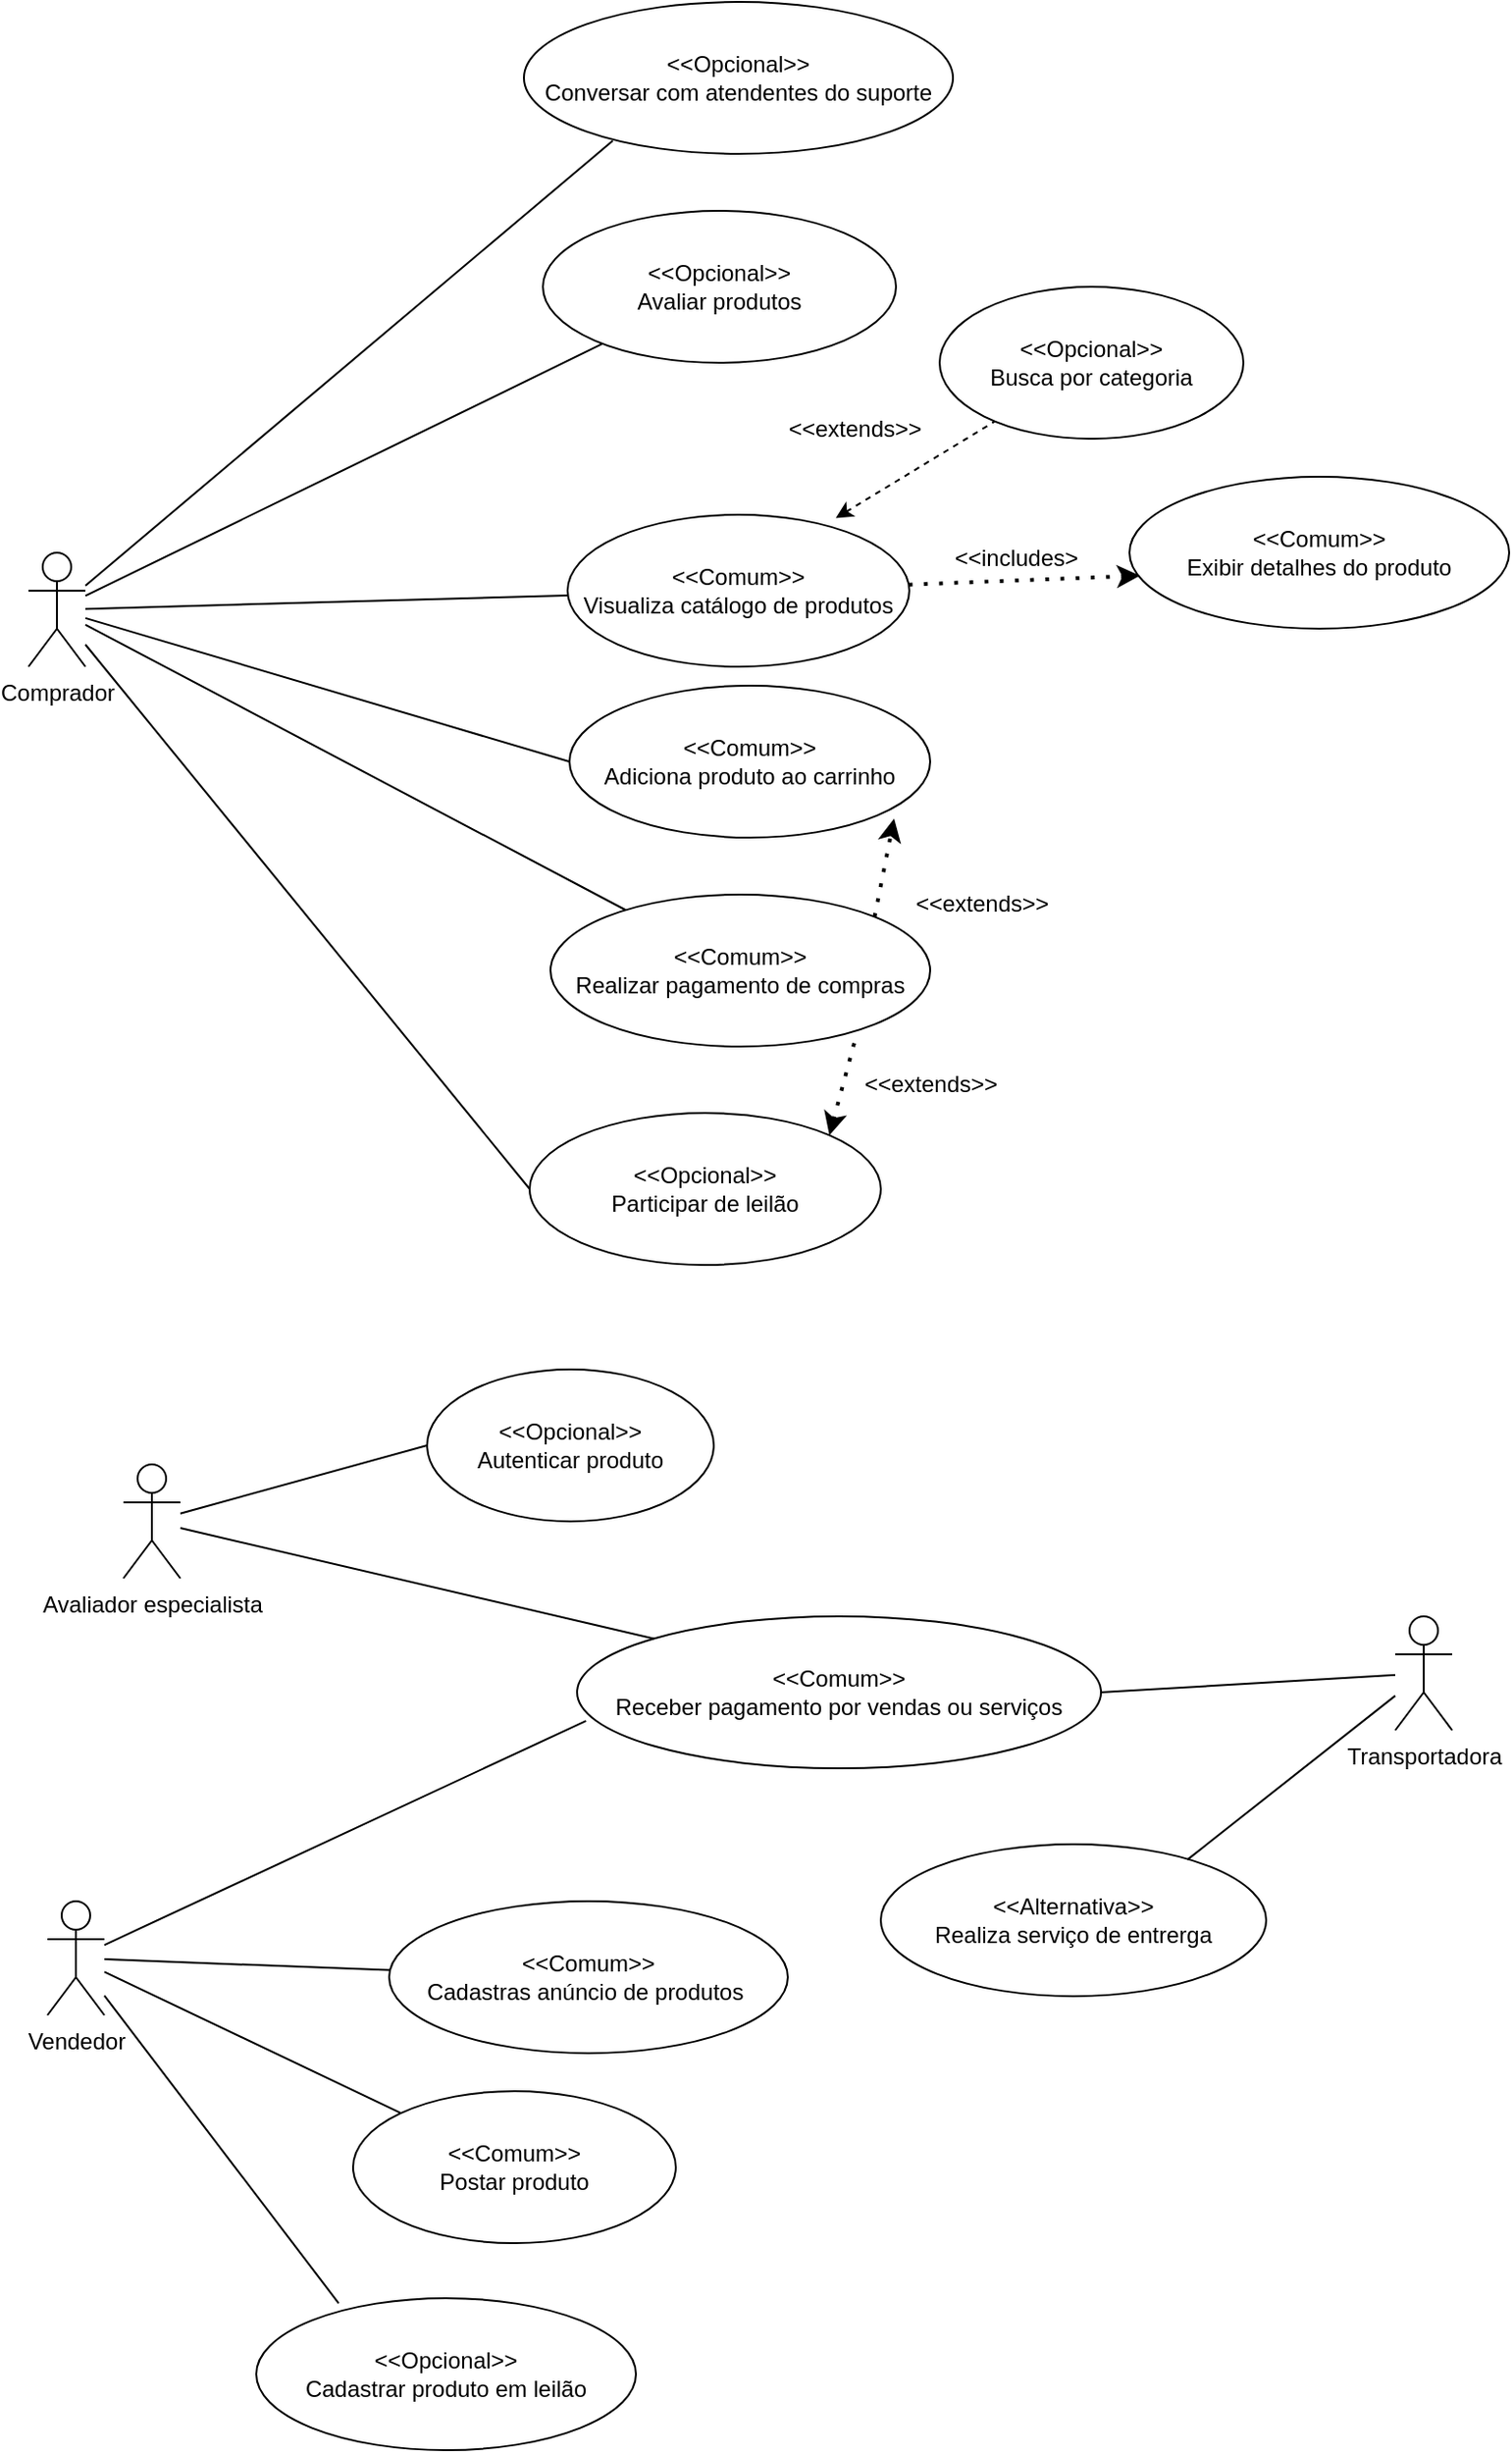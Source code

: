 <mxfile version="21.7.4" type="github" pages="9">
  <diagram name="CasosDeUso" id="JelgjD2opffosa8SOde1">
    <mxGraphModel dx="1434" dy="1936" grid="1" gridSize="10" guides="1" tooltips="1" connect="1" arrows="1" fold="1" page="1" pageScale="1" pageWidth="827" pageHeight="1169" math="0" shadow="0">
      <root>
        <mxCell id="0" />
        <mxCell id="1" parent="0" />
        <mxCell id="2tcgRa_4wSo_UV4gh3Pa-3" value="Comprador" style="shape=umlActor;verticalLabelPosition=bottom;verticalAlign=top;html=1;outlineConnect=0;" parent="1" vertex="1">
          <mxGeometry x="40" y="250" width="30" height="60" as="geometry" />
        </mxCell>
        <mxCell id="2tcgRa_4wSo_UV4gh3Pa-4" value="Vendedor" style="shape=umlActor;verticalLabelPosition=bottom;verticalAlign=top;html=1;outlineConnect=0;" parent="1" vertex="1">
          <mxGeometry x="50" y="960" width="30" height="60" as="geometry" />
        </mxCell>
        <mxCell id="2tcgRa_4wSo_UV4gh3Pa-6" value="&amp;lt;&amp;lt;Comum&amp;gt;&amp;gt;&lt;br&gt;Visualiza&amp;nbsp;catálogo de produtos" style="ellipse;whiteSpace=wrap;html=1;" parent="1" vertex="1">
          <mxGeometry x="324" y="230" width="180" height="80" as="geometry" />
        </mxCell>
        <mxCell id="2tcgRa_4wSo_UV4gh3Pa-7" value="" style="endArrow=none;html=1;rounded=0;" parent="1" source="2tcgRa_4wSo_UV4gh3Pa-3" target="2tcgRa_4wSo_UV4gh3Pa-6" edge="1">
          <mxGeometry width="50" height="50" relative="1" as="geometry">
            <mxPoint x="350" y="450" as="sourcePoint" />
            <mxPoint x="400" y="400" as="targetPoint" />
          </mxGeometry>
        </mxCell>
        <mxCell id="2tcgRa_4wSo_UV4gh3Pa-10" value="&amp;lt;&amp;lt;Opcional&amp;gt;&amp;gt;&lt;br&gt;Busca por categoria" style="ellipse;whiteSpace=wrap;html=1;" parent="1" vertex="1">
          <mxGeometry x="520" y="110" width="160" height="80" as="geometry" />
        </mxCell>
        <mxCell id="2tcgRa_4wSo_UV4gh3Pa-13" value="" style="endArrow=none;dashed=1;html=1;rounded=0;exitX=0.785;exitY=0.022;exitDx=0;exitDy=0;exitPerimeter=0;endFill=0;startArrow=classic;startFill=1;" parent="1" source="2tcgRa_4wSo_UV4gh3Pa-6" target="2tcgRa_4wSo_UV4gh3Pa-10" edge="1">
          <mxGeometry width="50" height="50" relative="1" as="geometry">
            <mxPoint x="350" y="350" as="sourcePoint" />
            <mxPoint x="400" y="300" as="targetPoint" />
          </mxGeometry>
        </mxCell>
        <mxCell id="2tcgRa_4wSo_UV4gh3Pa-14" value="&amp;lt;&amp;lt;Comum&amp;gt;&amp;gt;&lt;br&gt;Exibir detalhes do produto" style="ellipse;whiteSpace=wrap;html=1;" parent="1" vertex="1">
          <mxGeometry x="620" y="210" width="200" height="80" as="geometry" />
        </mxCell>
        <mxCell id="2tcgRa_4wSo_UV4gh3Pa-15" value="" style="endArrow=classic;dashed=1;html=1;dashPattern=1 3;strokeWidth=2;rounded=0;entryX=0.028;entryY=0.651;entryDx=0;entryDy=0;entryPerimeter=0;endFill=1;" parent="1" source="2tcgRa_4wSo_UV4gh3Pa-6" target="2tcgRa_4wSo_UV4gh3Pa-14" edge="1">
          <mxGeometry width="50" height="50" relative="1" as="geometry">
            <mxPoint x="290" y="350" as="sourcePoint" />
            <mxPoint x="340" y="300" as="targetPoint" />
          </mxGeometry>
        </mxCell>
        <mxCell id="2tcgRa_4wSo_UV4gh3Pa-16" value="&amp;lt;&amp;lt;extends&amp;gt;&amp;gt;" style="text;html=1;align=center;verticalAlign=middle;resizable=0;points=[];autosize=1;strokeColor=none;fillColor=none;" parent="1" vertex="1">
          <mxGeometry x="430" y="170" width="90" height="30" as="geometry" />
        </mxCell>
        <mxCell id="2tcgRa_4wSo_UV4gh3Pa-17" value="&amp;lt;&amp;lt;includes&amp;gt;" style="text;html=1;align=center;verticalAlign=middle;resizable=0;points=[];autosize=1;strokeColor=none;fillColor=none;" parent="1" vertex="1">
          <mxGeometry x="515" y="238" width="90" height="30" as="geometry" />
        </mxCell>
        <mxCell id="2tcgRa_4wSo_UV4gh3Pa-18" value="&amp;lt;&amp;lt;Comum&amp;gt;&amp;gt;&lt;br&gt;Adiciona produto ao carrinho" style="ellipse;whiteSpace=wrap;html=1;" parent="1" vertex="1">
          <mxGeometry x="325" y="320" width="190" height="80" as="geometry" />
        </mxCell>
        <mxCell id="2tcgRa_4wSo_UV4gh3Pa-19" value="" style="endArrow=none;html=1;rounded=0;exitX=0;exitY=0.5;exitDx=0;exitDy=0;" parent="1" source="2tcgRa_4wSo_UV4gh3Pa-18" target="2tcgRa_4wSo_UV4gh3Pa-3" edge="1">
          <mxGeometry width="50" height="50" relative="1" as="geometry">
            <mxPoint x="290" y="570" as="sourcePoint" />
            <mxPoint x="340" y="520" as="targetPoint" />
          </mxGeometry>
        </mxCell>
        <mxCell id="2tcgRa_4wSo_UV4gh3Pa-20" value="&amp;lt;&amp;lt;Comum&amp;gt;&amp;gt;&lt;br&gt;Realizar pagamento de compras" style="ellipse;whiteSpace=wrap;html=1;" parent="1" vertex="1">
          <mxGeometry x="315" y="430" width="200" height="80" as="geometry" />
        </mxCell>
        <mxCell id="2tcgRa_4wSo_UV4gh3Pa-21" value="" style="endArrow=none;html=1;rounded=0;" parent="1" source="2tcgRa_4wSo_UV4gh3Pa-20" target="2tcgRa_4wSo_UV4gh3Pa-3" edge="1">
          <mxGeometry width="50" height="50" relative="1" as="geometry">
            <mxPoint x="290" y="570" as="sourcePoint" />
            <mxPoint x="340" y="520" as="targetPoint" />
          </mxGeometry>
        </mxCell>
        <mxCell id="2tcgRa_4wSo_UV4gh3Pa-22" value="" style="endArrow=classic;dashed=1;html=1;dashPattern=1 3;strokeWidth=2;rounded=0;entryX=0.9;entryY=0.875;entryDx=0;entryDy=0;entryPerimeter=0;exitX=1;exitY=0;exitDx=0;exitDy=0;startArrow=none;startFill=0;endFill=1;" parent="1" source="2tcgRa_4wSo_UV4gh3Pa-20" target="2tcgRa_4wSo_UV4gh3Pa-18" edge="1">
          <mxGeometry width="50" height="50" relative="1" as="geometry">
            <mxPoint x="290" y="570" as="sourcePoint" />
            <mxPoint x="340" y="520" as="targetPoint" />
          </mxGeometry>
        </mxCell>
        <mxCell id="2tcgRa_4wSo_UV4gh3Pa-23" value="&amp;lt;&amp;lt;extends&amp;gt;&amp;gt;" style="text;html=1;align=center;verticalAlign=middle;resizable=0;points=[];autosize=1;strokeColor=none;fillColor=none;" parent="1" vertex="1">
          <mxGeometry x="497" y="420" width="90" height="30" as="geometry" />
        </mxCell>
        <mxCell id="2tcgRa_4wSo_UV4gh3Pa-24" value="&amp;lt;&amp;lt;Opcional&amp;gt;&amp;gt;&lt;br&gt;Avaliar produtos" style="ellipse;whiteSpace=wrap;html=1;" parent="1" vertex="1">
          <mxGeometry x="311" y="70" width="186" height="80" as="geometry" />
        </mxCell>
        <mxCell id="2tcgRa_4wSo_UV4gh3Pa-25" value="" style="endArrow=none;html=1;rounded=0;" parent="1" source="2tcgRa_4wSo_UV4gh3Pa-3" target="2tcgRa_4wSo_UV4gh3Pa-24" edge="1">
          <mxGeometry width="50" height="50" relative="1" as="geometry">
            <mxPoint x="170" y="230" as="sourcePoint" />
            <mxPoint x="340" y="180" as="targetPoint" />
          </mxGeometry>
        </mxCell>
        <mxCell id="2tcgRa_4wSo_UV4gh3Pa-26" value="&amp;lt;&amp;lt;Opcional&amp;gt;&amp;gt;&lt;br&gt;Conversar com atendentes do suporte" style="ellipse;whiteSpace=wrap;html=1;" parent="1" vertex="1">
          <mxGeometry x="301" y="-40" width="226" height="80" as="geometry" />
        </mxCell>
        <mxCell id="2tcgRa_4wSo_UV4gh3Pa-27" value="" style="endArrow=none;html=1;rounded=0;entryX=0.207;entryY=0.914;entryDx=0;entryDy=0;entryPerimeter=0;" parent="1" source="2tcgRa_4wSo_UV4gh3Pa-3" target="2tcgRa_4wSo_UV4gh3Pa-26" edge="1">
          <mxGeometry width="50" height="50" relative="1" as="geometry">
            <mxPoint x="290" y="120" as="sourcePoint" />
            <mxPoint x="340" y="70" as="targetPoint" />
          </mxGeometry>
        </mxCell>
        <mxCell id="2tcgRa_4wSo_UV4gh3Pa-28" value="Avaliador especialista" style="shape=umlActor;verticalLabelPosition=bottom;verticalAlign=top;html=1;outlineConnect=0;" parent="1" vertex="1">
          <mxGeometry x="90" y="730" width="30" height="60" as="geometry" />
        </mxCell>
        <mxCell id="2tcgRa_4wSo_UV4gh3Pa-30" value="&amp;lt;&amp;lt;Opcional&amp;gt;&amp;gt;&lt;br&gt;Autenticar produto" style="ellipse;whiteSpace=wrap;html=1;" parent="1" vertex="1">
          <mxGeometry x="250" y="680" width="151" height="80" as="geometry" />
        </mxCell>
        <mxCell id="2tcgRa_4wSo_UV4gh3Pa-31" value="" style="endArrow=none;html=1;rounded=0;exitX=0;exitY=0.5;exitDx=0;exitDy=0;" parent="1" source="2tcgRa_4wSo_UV4gh3Pa-30" target="2tcgRa_4wSo_UV4gh3Pa-28" edge="1">
          <mxGeometry width="50" height="50" relative="1" as="geometry">
            <mxPoint x="420" y="690" as="sourcePoint" />
            <mxPoint x="470" y="640" as="targetPoint" />
          </mxGeometry>
        </mxCell>
        <mxCell id="2tcgRa_4wSo_UV4gh3Pa-32" value="&amp;lt;&amp;lt;Comum&amp;gt;&amp;gt;&lt;br&gt;Cadastras anúncio de produtos&amp;nbsp;" style="ellipse;whiteSpace=wrap;html=1;" parent="1" vertex="1">
          <mxGeometry x="230" y="960" width="210" height="80" as="geometry" />
        </mxCell>
        <mxCell id="2tcgRa_4wSo_UV4gh3Pa-33" value="" style="endArrow=none;html=1;rounded=0;" parent="1" source="2tcgRa_4wSo_UV4gh3Pa-32" target="2tcgRa_4wSo_UV4gh3Pa-4" edge="1">
          <mxGeometry width="50" height="50" relative="1" as="geometry">
            <mxPoint x="420" y="1010" as="sourcePoint" />
            <mxPoint x="470" y="960" as="targetPoint" />
          </mxGeometry>
        </mxCell>
        <mxCell id="2tcgRa_4wSo_UV4gh3Pa-34" value="&amp;lt;&amp;lt;Comum&amp;gt;&amp;gt;&lt;br&gt;Postar produto" style="ellipse;whiteSpace=wrap;html=1;" parent="1" vertex="1">
          <mxGeometry x="211" y="1060" width="170" height="80" as="geometry" />
        </mxCell>
        <mxCell id="2tcgRa_4wSo_UV4gh3Pa-35" value="" style="endArrow=none;html=1;rounded=0;" parent="1" source="2tcgRa_4wSo_UV4gh3Pa-4" target="2tcgRa_4wSo_UV4gh3Pa-34" edge="1">
          <mxGeometry width="50" height="50" relative="1" as="geometry">
            <mxPoint x="420" y="1220" as="sourcePoint" />
            <mxPoint x="470" y="1170" as="targetPoint" />
          </mxGeometry>
        </mxCell>
        <mxCell id="2tcgRa_4wSo_UV4gh3Pa-37" value="&amp;lt;&amp;lt;Comum&amp;gt;&amp;gt;&lt;br&gt;Receber pagamento por vendas ou serviços" style="ellipse;whiteSpace=wrap;html=1;" parent="1" vertex="1">
          <mxGeometry x="329" y="810" width="276" height="80" as="geometry" />
        </mxCell>
        <mxCell id="2tcgRa_4wSo_UV4gh3Pa-38" value="" style="endArrow=none;html=1;rounded=0;exitX=0;exitY=0;exitDx=0;exitDy=0;" parent="1" source="2tcgRa_4wSo_UV4gh3Pa-37" target="2tcgRa_4wSo_UV4gh3Pa-28" edge="1">
          <mxGeometry width="50" height="50" relative="1" as="geometry">
            <mxPoint x="230" y="890" as="sourcePoint" />
            <mxPoint x="280" y="840" as="targetPoint" />
          </mxGeometry>
        </mxCell>
        <mxCell id="2tcgRa_4wSo_UV4gh3Pa-39" value="" style="endArrow=none;html=1;rounded=0;entryX=0.017;entryY=0.688;entryDx=0;entryDy=0;entryPerimeter=0;" parent="1" source="2tcgRa_4wSo_UV4gh3Pa-4" target="2tcgRa_4wSo_UV4gh3Pa-37" edge="1">
          <mxGeometry width="50" height="50" relative="1" as="geometry">
            <mxPoint x="230" y="890" as="sourcePoint" />
            <mxPoint x="280" y="840" as="targetPoint" />
          </mxGeometry>
        </mxCell>
        <mxCell id="2tcgRa_4wSo_UV4gh3Pa-40" value="Transportadora" style="shape=umlActor;verticalLabelPosition=bottom;verticalAlign=top;html=1;outlineConnect=0;" parent="1" vertex="1">
          <mxGeometry x="760" y="810" width="30" height="60" as="geometry" />
        </mxCell>
        <mxCell id="2tcgRa_4wSo_UV4gh3Pa-43" value="" style="endArrow=none;html=1;rounded=0;entryX=1;entryY=0.5;entryDx=0;entryDy=0;" parent="1" source="2tcgRa_4wSo_UV4gh3Pa-40" target="2tcgRa_4wSo_UV4gh3Pa-37" edge="1">
          <mxGeometry width="50" height="50" relative="1" as="geometry">
            <mxPoint x="670" y="1120" as="sourcePoint" />
            <mxPoint x="720" y="1070" as="targetPoint" />
          </mxGeometry>
        </mxCell>
        <mxCell id="2tcgRa_4wSo_UV4gh3Pa-44" value="&amp;lt;&amp;lt;Alternativa&amp;gt;&amp;gt;&lt;br&gt;Realiza serviço de entrerga" style="ellipse;whiteSpace=wrap;html=1;" parent="1" vertex="1">
          <mxGeometry x="489" y="930" width="203" height="80" as="geometry" />
        </mxCell>
        <mxCell id="2tcgRa_4wSo_UV4gh3Pa-45" value="" style="endArrow=none;html=1;rounded=0;exitX=0.796;exitY=0.101;exitDx=0;exitDy=0;exitPerimeter=0;" parent="1" source="2tcgRa_4wSo_UV4gh3Pa-44" target="2tcgRa_4wSo_UV4gh3Pa-40" edge="1">
          <mxGeometry width="50" height="50" relative="1" as="geometry">
            <mxPoint x="480" y="1100" as="sourcePoint" />
            <mxPoint x="530" y="1050" as="targetPoint" />
          </mxGeometry>
        </mxCell>
        <mxCell id="2tcgRa_4wSo_UV4gh3Pa-46" value="&amp;lt;&amp;lt;Opcional&amp;gt;&amp;gt;&lt;br&gt;Cadastrar produto em leilão" style="ellipse;whiteSpace=wrap;html=1;" parent="1" vertex="1">
          <mxGeometry x="160" y="1169" width="200" height="80" as="geometry" />
        </mxCell>
        <mxCell id="2tcgRa_4wSo_UV4gh3Pa-50" value="" style="endArrow=none;html=1;rounded=0;exitX=0.217;exitY=0.034;exitDx=0;exitDy=0;exitPerimeter=0;" parent="1" source="2tcgRa_4wSo_UV4gh3Pa-46" target="2tcgRa_4wSo_UV4gh3Pa-4" edge="1">
          <mxGeometry width="50" height="50" relative="1" as="geometry">
            <mxPoint x="380" y="1310" as="sourcePoint" />
            <mxPoint x="430" y="1260" as="targetPoint" />
          </mxGeometry>
        </mxCell>
        <mxCell id="2tcgRa_4wSo_UV4gh3Pa-51" value="&amp;lt;&amp;lt;Opcional&amp;gt;&amp;gt;&lt;br&gt;Participar de leilão" style="ellipse;whiteSpace=wrap;html=1;" parent="1" vertex="1">
          <mxGeometry x="304" y="545" width="185" height="80" as="geometry" />
        </mxCell>
        <mxCell id="2tcgRa_4wSo_UV4gh3Pa-52" value="" style="endArrow=none;html=1;rounded=0;entryX=0;entryY=0.5;entryDx=0;entryDy=0;" parent="1" source="2tcgRa_4wSo_UV4gh3Pa-3" target="2tcgRa_4wSo_UV4gh3Pa-51" edge="1">
          <mxGeometry width="50" height="50" relative="1" as="geometry">
            <mxPoint x="380" y="580" as="sourcePoint" />
            <mxPoint x="430" y="530" as="targetPoint" />
          </mxGeometry>
        </mxCell>
        <mxCell id="2tcgRa_4wSo_UV4gh3Pa-53" value="" style="endArrow=none;dashed=1;html=1;dashPattern=1 3;strokeWidth=2;rounded=0;entryX=0.805;entryY=0.93;entryDx=0;entryDy=0;entryPerimeter=0;exitX=1;exitY=0;exitDx=0;exitDy=0;startArrow=classic;startFill=1;" parent="1" source="2tcgRa_4wSo_UV4gh3Pa-51" target="2tcgRa_4wSo_UV4gh3Pa-20" edge="1">
          <mxGeometry width="50" height="50" relative="1" as="geometry">
            <mxPoint x="380" y="470" as="sourcePoint" />
            <mxPoint x="430" y="420" as="targetPoint" />
          </mxGeometry>
        </mxCell>
        <mxCell id="2tcgRa_4wSo_UV4gh3Pa-54" value="&amp;lt;&amp;lt;extends&amp;gt;&amp;gt;" style="text;html=1;align=center;verticalAlign=middle;resizable=0;points=[];autosize=1;strokeColor=none;fillColor=none;" parent="1" vertex="1">
          <mxGeometry x="470" y="515" width="90" height="30" as="geometry" />
        </mxCell>
      </root>
    </mxGraphModel>
  </diagram>
  <diagram name="CasosDeUso Comuns" id="Crp5rW3yw3gZgQAA3yAs">
    <mxGraphModel dx="1434" dy="767" grid="1" gridSize="10" guides="1" tooltips="1" connect="1" arrows="1" fold="1" page="1" pageScale="1" pageWidth="827" pageHeight="1169" math="0" shadow="0">
      <root>
        <mxCell id="a6iTerX62fWIqiRSxnE7-0" />
        <mxCell id="a6iTerX62fWIqiRSxnE7-1" parent="a6iTerX62fWIqiRSxnE7-0" />
        <mxCell id="a6iTerX62fWIqiRSxnE7-2" value="Comprador" style="shape=umlActor;verticalLabelPosition=bottom;verticalAlign=top;html=1;outlineConnect=0;" parent="a6iTerX62fWIqiRSxnE7-1" vertex="1">
          <mxGeometry x="40" y="80" width="30" height="60" as="geometry" />
        </mxCell>
        <mxCell id="a6iTerX62fWIqiRSxnE7-3" value="Vendedor" style="shape=umlActor;verticalLabelPosition=bottom;verticalAlign=top;html=1;outlineConnect=0;" parent="a6iTerX62fWIqiRSxnE7-1" vertex="1">
          <mxGeometry x="50" y="650" width="30" height="60" as="geometry" />
        </mxCell>
        <mxCell id="a6iTerX62fWIqiRSxnE7-4" value="&amp;lt;&amp;lt;Comum&amp;gt;&amp;gt;&lt;br&gt;Visualiza&amp;nbsp;catálogo de produtos" style="ellipse;whiteSpace=wrap;html=1;" parent="a6iTerX62fWIqiRSxnE7-1" vertex="1">
          <mxGeometry x="324" y="60" width="180" height="80" as="geometry" />
        </mxCell>
        <mxCell id="a6iTerX62fWIqiRSxnE7-5" value="" style="endArrow=none;html=1;rounded=0;" parent="a6iTerX62fWIqiRSxnE7-1" source="a6iTerX62fWIqiRSxnE7-2" target="a6iTerX62fWIqiRSxnE7-4" edge="1">
          <mxGeometry width="50" height="50" relative="1" as="geometry">
            <mxPoint x="350" y="280" as="sourcePoint" />
            <mxPoint x="400" y="230" as="targetPoint" />
          </mxGeometry>
        </mxCell>
        <mxCell id="a6iTerX62fWIqiRSxnE7-8" value="&amp;lt;&amp;lt;Comum&amp;gt;&amp;gt;&lt;br&gt;Exibir detalhes do produto" style="ellipse;whiteSpace=wrap;html=1;" parent="a6iTerX62fWIqiRSxnE7-1" vertex="1">
          <mxGeometry x="620" y="40" width="200" height="80" as="geometry" />
        </mxCell>
        <mxCell id="a6iTerX62fWIqiRSxnE7-9" value="" style="endArrow=classic;dashed=1;html=1;dashPattern=1 3;strokeWidth=2;rounded=0;entryX=0.028;entryY=0.651;entryDx=0;entryDy=0;entryPerimeter=0;endFill=1;" parent="a6iTerX62fWIqiRSxnE7-1" source="a6iTerX62fWIqiRSxnE7-4" target="a6iTerX62fWIqiRSxnE7-8" edge="1">
          <mxGeometry width="50" height="50" relative="1" as="geometry">
            <mxPoint x="290" y="180" as="sourcePoint" />
            <mxPoint x="340" y="130" as="targetPoint" />
          </mxGeometry>
        </mxCell>
        <mxCell id="a6iTerX62fWIqiRSxnE7-11" value="&amp;lt;&amp;lt;includes&amp;gt;" style="text;html=1;align=center;verticalAlign=middle;resizable=0;points=[];autosize=1;strokeColor=none;fillColor=none;" parent="a6iTerX62fWIqiRSxnE7-1" vertex="1">
          <mxGeometry x="515" y="68" width="90" height="30" as="geometry" />
        </mxCell>
        <mxCell id="a6iTerX62fWIqiRSxnE7-12" value="&amp;lt;&amp;lt;Comum&amp;gt;&amp;gt;&lt;br&gt;Adiciona produto ao carrinho" style="ellipse;whiteSpace=wrap;html=1;" parent="a6iTerX62fWIqiRSxnE7-1" vertex="1">
          <mxGeometry x="325" y="150" width="190" height="80" as="geometry" />
        </mxCell>
        <mxCell id="a6iTerX62fWIqiRSxnE7-13" value="" style="endArrow=none;html=1;rounded=0;exitX=0;exitY=0.5;exitDx=0;exitDy=0;" parent="a6iTerX62fWIqiRSxnE7-1" source="a6iTerX62fWIqiRSxnE7-12" target="a6iTerX62fWIqiRSxnE7-2" edge="1">
          <mxGeometry width="50" height="50" relative="1" as="geometry">
            <mxPoint x="290" y="400" as="sourcePoint" />
            <mxPoint x="340" y="350" as="targetPoint" />
          </mxGeometry>
        </mxCell>
        <mxCell id="a6iTerX62fWIqiRSxnE7-14" value="&amp;lt;&amp;lt;Comum&amp;gt;&amp;gt;&lt;br&gt;Realizar pagamento de compras" style="ellipse;whiteSpace=wrap;html=1;" parent="a6iTerX62fWIqiRSxnE7-1" vertex="1">
          <mxGeometry x="315" y="260" width="200" height="80" as="geometry" />
        </mxCell>
        <mxCell id="a6iTerX62fWIqiRSxnE7-15" value="" style="endArrow=none;html=1;rounded=0;" parent="a6iTerX62fWIqiRSxnE7-1" source="a6iTerX62fWIqiRSxnE7-14" target="a6iTerX62fWIqiRSxnE7-2" edge="1">
          <mxGeometry width="50" height="50" relative="1" as="geometry">
            <mxPoint x="290" y="400" as="sourcePoint" />
            <mxPoint x="340" y="350" as="targetPoint" />
          </mxGeometry>
        </mxCell>
        <mxCell id="a6iTerX62fWIqiRSxnE7-16" value="" style="endArrow=classic;dashed=1;html=1;dashPattern=1 3;strokeWidth=2;rounded=0;entryX=0.9;entryY=0.875;entryDx=0;entryDy=0;entryPerimeter=0;exitX=1;exitY=0;exitDx=0;exitDy=0;startArrow=none;startFill=0;endFill=1;" parent="a6iTerX62fWIqiRSxnE7-1" source="a6iTerX62fWIqiRSxnE7-14" target="a6iTerX62fWIqiRSxnE7-12" edge="1">
          <mxGeometry width="50" height="50" relative="1" as="geometry">
            <mxPoint x="290" y="400" as="sourcePoint" />
            <mxPoint x="340" y="350" as="targetPoint" />
          </mxGeometry>
        </mxCell>
        <mxCell id="a6iTerX62fWIqiRSxnE7-17" value="&amp;lt;&amp;lt;extends&amp;gt;&amp;gt;" style="text;html=1;align=center;verticalAlign=middle;resizable=0;points=[];autosize=1;strokeColor=none;fillColor=none;" parent="a6iTerX62fWIqiRSxnE7-1" vertex="1">
          <mxGeometry x="497" y="250" width="90" height="30" as="geometry" />
        </mxCell>
        <mxCell id="a6iTerX62fWIqiRSxnE7-22" value="Avaliador especialista" style="shape=umlActor;verticalLabelPosition=bottom;verticalAlign=top;html=1;outlineConnect=0;" parent="a6iTerX62fWIqiRSxnE7-1" vertex="1">
          <mxGeometry x="90" y="420" width="30" height="60" as="geometry" />
        </mxCell>
        <mxCell id="a6iTerX62fWIqiRSxnE7-23" value="&amp;lt;&amp;lt;Opcional&amp;gt;&amp;gt;&lt;br&gt;Autenticar produto" style="ellipse;whiteSpace=wrap;html=1;" parent="a6iTerX62fWIqiRSxnE7-1" vertex="1">
          <mxGeometry x="344.5" y="390" width="151" height="80" as="geometry" />
        </mxCell>
        <mxCell id="a6iTerX62fWIqiRSxnE7-24" value="" style="endArrow=none;html=1;rounded=0;exitX=0;exitY=0.5;exitDx=0;exitDy=0;" parent="a6iTerX62fWIqiRSxnE7-1" source="a6iTerX62fWIqiRSxnE7-23" target="a6iTerX62fWIqiRSxnE7-22" edge="1">
          <mxGeometry width="50" height="50" relative="1" as="geometry">
            <mxPoint x="420" y="380" as="sourcePoint" />
            <mxPoint x="470" y="330" as="targetPoint" />
          </mxGeometry>
        </mxCell>
        <mxCell id="a6iTerX62fWIqiRSxnE7-25" value="&amp;lt;&amp;lt;Comum&amp;gt;&amp;gt;&lt;br&gt;Cadastras anúncio de produtos&amp;nbsp;" style="ellipse;whiteSpace=wrap;html=1;" parent="a6iTerX62fWIqiRSxnE7-1" vertex="1">
          <mxGeometry x="315" y="740" width="210" height="80" as="geometry" />
        </mxCell>
        <mxCell id="a6iTerX62fWIqiRSxnE7-26" value="" style="endArrow=none;html=1;rounded=0;" parent="a6iTerX62fWIqiRSxnE7-1" source="a6iTerX62fWIqiRSxnE7-25" target="a6iTerX62fWIqiRSxnE7-3" edge="1">
          <mxGeometry width="50" height="50" relative="1" as="geometry">
            <mxPoint x="420" y="700" as="sourcePoint" />
            <mxPoint x="470" y="650" as="targetPoint" />
          </mxGeometry>
        </mxCell>
        <mxCell id="a6iTerX62fWIqiRSxnE7-27" value="&amp;lt;&amp;lt;Comum&amp;gt;&amp;gt;&lt;br&gt;Postar produto" style="ellipse;whiteSpace=wrap;html=1;" parent="a6iTerX62fWIqiRSxnE7-1" vertex="1">
          <mxGeometry x="324" y="850" width="170" height="80" as="geometry" />
        </mxCell>
        <mxCell id="a6iTerX62fWIqiRSxnE7-28" value="" style="endArrow=none;html=1;rounded=0;" parent="a6iTerX62fWIqiRSxnE7-1" source="a6iTerX62fWIqiRSxnE7-3" target="a6iTerX62fWIqiRSxnE7-27" edge="1">
          <mxGeometry width="50" height="50" relative="1" as="geometry">
            <mxPoint x="420" y="910" as="sourcePoint" />
            <mxPoint x="470" y="860" as="targetPoint" />
          </mxGeometry>
        </mxCell>
        <mxCell id="a6iTerX62fWIqiRSxnE7-29" value="&amp;lt;&amp;lt;Comum&amp;gt;&amp;gt;&lt;br&gt;Receber pagamento por vendas ou serviços" style="ellipse;whiteSpace=wrap;html=1;" parent="a6iTerX62fWIqiRSxnE7-1" vertex="1">
          <mxGeometry x="282" y="500" width="276" height="80" as="geometry" />
        </mxCell>
        <mxCell id="a6iTerX62fWIqiRSxnE7-30" value="" style="endArrow=none;html=1;rounded=0;exitX=0;exitY=0;exitDx=0;exitDy=0;" parent="a6iTerX62fWIqiRSxnE7-1" source="a6iTerX62fWIqiRSxnE7-29" target="a6iTerX62fWIqiRSxnE7-22" edge="1">
          <mxGeometry width="50" height="50" relative="1" as="geometry">
            <mxPoint x="230" y="580" as="sourcePoint" />
            <mxPoint x="280" y="530" as="targetPoint" />
          </mxGeometry>
        </mxCell>
        <mxCell id="a6iTerX62fWIqiRSxnE7-31" value="" style="endArrow=none;html=1;rounded=0;entryX=0.017;entryY=0.688;entryDx=0;entryDy=0;entryPerimeter=0;" parent="a6iTerX62fWIqiRSxnE7-1" source="a6iTerX62fWIqiRSxnE7-3" target="a6iTerX62fWIqiRSxnE7-29" edge="1">
          <mxGeometry width="50" height="50" relative="1" as="geometry">
            <mxPoint x="230" y="580" as="sourcePoint" />
            <mxPoint x="280" y="530" as="targetPoint" />
          </mxGeometry>
        </mxCell>
        <mxCell id="a6iTerX62fWIqiRSxnE7-32" value="Transportadora" style="shape=umlActor;verticalLabelPosition=bottom;verticalAlign=top;html=1;outlineConnect=0;" parent="a6iTerX62fWIqiRSxnE7-1" vertex="1">
          <mxGeometry x="760" y="500" width="30" height="60" as="geometry" />
        </mxCell>
        <mxCell id="a6iTerX62fWIqiRSxnE7-33" value="" style="endArrow=none;html=1;rounded=0;entryX=1;entryY=0.5;entryDx=0;entryDy=0;" parent="a6iTerX62fWIqiRSxnE7-1" source="a6iTerX62fWIqiRSxnE7-32" target="a6iTerX62fWIqiRSxnE7-29" edge="1">
          <mxGeometry width="50" height="50" relative="1" as="geometry">
            <mxPoint x="670" y="810" as="sourcePoint" />
            <mxPoint x="720" y="760" as="targetPoint" />
          </mxGeometry>
        </mxCell>
        <mxCell id="a6iTerX62fWIqiRSxnE7-34" value="&amp;lt;&amp;lt;Alternativa&amp;gt;&amp;gt;&lt;br&gt;Realiza serviço de entrerga" style="ellipse;whiteSpace=wrap;html=1;" parent="a6iTerX62fWIqiRSxnE7-1" vertex="1">
          <mxGeometry x="312" y="620" width="203" height="80" as="geometry" />
        </mxCell>
        <mxCell id="a6iTerX62fWIqiRSxnE7-35" value="" style="endArrow=none;html=1;rounded=0;exitX=0.796;exitY=0.101;exitDx=0;exitDy=0;exitPerimeter=0;" parent="a6iTerX62fWIqiRSxnE7-1" source="a6iTerX62fWIqiRSxnE7-34" target="a6iTerX62fWIqiRSxnE7-32" edge="1">
          <mxGeometry width="50" height="50" relative="1" as="geometry">
            <mxPoint x="480" y="790" as="sourcePoint" />
            <mxPoint x="530" y="740" as="targetPoint" />
          </mxGeometry>
        </mxCell>
      </root>
    </mxGraphModel>
  </diagram>
  <diagram id="VGkYMRCd_Nsev36r-y5c" name="Modelo de Features">
    <mxGraphModel dx="2261" dy="767" grid="1" gridSize="10" guides="1" tooltips="1" connect="1" arrows="1" fold="1" page="1" pageScale="1" pageWidth="827" pageHeight="1169" math="0" shadow="0">
      <root>
        <mxCell id="0" />
        <mxCell id="1" parent="0" />
        <mxCell id="El6nhGCPAMiflY2KbDE7-1" value="Sistema Corinto &lt;br&gt;para compra e venda" style="rounded=0;whiteSpace=wrap;html=1;" parent="1" vertex="1">
          <mxGeometry x="320" y="40" width="200" height="80" as="geometry" />
        </mxCell>
        <mxCell id="El6nhGCPAMiflY2KbDE7-2" value="Sistema de registro de usuário" style="rounded=0;whiteSpace=wrap;html=1;" parent="1" vertex="1">
          <mxGeometry x="40" y="160" width="160" height="60" as="geometry" />
        </mxCell>
        <mxCell id="El6nhGCPAMiflY2KbDE7-3" value="" style="endArrow=none;html=1;rounded=0;entryX=0;entryY=0.75;entryDx=0;entryDy=0;exitX=0.427;exitY=-0.006;exitDx=0;exitDy=0;exitPerimeter=0;endFill=0;startArrow=oval;startFill=1;" parent="1" source="El6nhGCPAMiflY2KbDE7-2" target="El6nhGCPAMiflY2KbDE7-1" edge="1">
          <mxGeometry width="50" height="50" relative="1" as="geometry">
            <mxPoint x="300" y="210" as="sourcePoint" />
            <mxPoint x="350" y="160" as="targetPoint" />
          </mxGeometry>
        </mxCell>
        <mxCell id="El6nhGCPAMiflY2KbDE7-4" value="Exibir catálogo de produtos" style="rounded=0;whiteSpace=wrap;html=1;" parent="1" vertex="1">
          <mxGeometry x="240" y="160" width="156" height="60" as="geometry" />
        </mxCell>
        <mxCell id="-a91z1JCrFNoW_ZrNNM6-1" value="" style="endArrow=none;html=1;rounded=0;entryX=0.358;entryY=1.006;entryDx=0;entryDy=0;entryPerimeter=0;exitX=0.418;exitY=0.008;exitDx=0;exitDy=0;exitPerimeter=0;startArrow=oval;startFill=1;" parent="1" source="El6nhGCPAMiflY2KbDE7-4" target="El6nhGCPAMiflY2KbDE7-1" edge="1">
          <mxGeometry width="50" height="50" relative="1" as="geometry">
            <mxPoint x="300" y="210" as="sourcePoint" />
            <mxPoint x="350" y="160" as="targetPoint" />
          </mxGeometry>
        </mxCell>
        <mxCell id="-a91z1JCrFNoW_ZrNNM6-3" value="Buscar por categoria" style="rounded=0;whiteSpace=wrap;html=1;" parent="1" vertex="1">
          <mxGeometry x="40" y="280" width="130" height="60" as="geometry" />
        </mxCell>
        <mxCell id="-a91z1JCrFNoW_ZrNNM6-4" value="" style="endArrow=none;html=1;rounded=0;entryX=0.359;entryY=1;entryDx=0;entryDy=0;entryPerimeter=0;exitX=0.404;exitY=-0.019;exitDx=0;exitDy=0;exitPerimeter=0;endFill=0;startArrow=oval;startFill=0;" parent="1" source="-a91z1JCrFNoW_ZrNNM6-3" target="El6nhGCPAMiflY2KbDE7-4" edge="1">
          <mxGeometry width="50" height="50" relative="1" as="geometry">
            <mxPoint x="300" y="300" as="sourcePoint" />
            <mxPoint x="350" y="250" as="targetPoint" />
          </mxGeometry>
        </mxCell>
        <mxCell id="-a91z1JCrFNoW_ZrNNM6-5" value="Exibir detalhes do produto" style="rounded=0;whiteSpace=wrap;html=1;" parent="1" vertex="1">
          <mxGeometry x="240" y="280" width="150" height="60" as="geometry" />
        </mxCell>
        <mxCell id="-a91z1JCrFNoW_ZrNNM6-6" value="" style="endArrow=none;html=1;rounded=0;entryX=0.5;entryY=1;entryDx=0;entryDy=0;exitX=0.5;exitY=0;exitDx=0;exitDy=0;startArrow=oval;startFill=1;" parent="1" source="-a91z1JCrFNoW_ZrNNM6-5" target="El6nhGCPAMiflY2KbDE7-4" edge="1">
          <mxGeometry width="50" height="50" relative="1" as="geometry">
            <mxPoint x="300" y="300" as="sourcePoint" />
            <mxPoint x="350" y="250" as="targetPoint" />
          </mxGeometry>
        </mxCell>
        <mxCell id="MpBtDJ-HwTdBZUPO9Mow-1" value="Adicionar produto ao carrinho" style="rounded=0;whiteSpace=wrap;html=1;" parent="1" vertex="1">
          <mxGeometry x="440" y="280" width="160" height="60" as="geometry" />
        </mxCell>
        <mxCell id="MpBtDJ-HwTdBZUPO9Mow-2" value="" style="endArrow=none;html=1;rounded=0;entryX=0.818;entryY=1.064;entryDx=0;entryDy=0;entryPerimeter=0;exitX=0.25;exitY=0;exitDx=0;exitDy=0;startArrow=oval;startFill=1;" parent="1" source="MpBtDJ-HwTdBZUPO9Mow-1" target="El6nhGCPAMiflY2KbDE7-4" edge="1">
          <mxGeometry width="50" height="50" relative="1" as="geometry">
            <mxPoint x="300" y="300" as="sourcePoint" />
            <mxPoint x="350" y="250" as="targetPoint" />
          </mxGeometry>
        </mxCell>
        <mxCell id="tv-OI9f7KlvZyH2-WwaA-1" value="Participar de leilão" style="rounded=0;whiteSpace=wrap;html=1;" parent="1" vertex="1">
          <mxGeometry x="440" y="160" width="120" height="60" as="geometry" />
        </mxCell>
        <mxCell id="tv-OI9f7KlvZyH2-WwaA-2" value="" style="endArrow=none;html=1;rounded=0;entryX=0.75;entryY=1;entryDx=0;entryDy=0;exitX=0.25;exitY=0;exitDx=0;exitDy=0;endFill=0;startArrow=oval;startFill=0;" parent="1" source="tv-OI9f7KlvZyH2-WwaA-1" target="El6nhGCPAMiflY2KbDE7-1" edge="1">
          <mxGeometry width="50" height="50" relative="1" as="geometry">
            <mxPoint x="470" y="300" as="sourcePoint" />
            <mxPoint x="520" y="250" as="targetPoint" />
          </mxGeometry>
        </mxCell>
        <mxCell id="JHo2yhhGlSXN7A_lceiu-1" value="Realizar pagamento" style="rounded=0;whiteSpace=wrap;html=1;" parent="1" vertex="1">
          <mxGeometry x="960" y="160" width="120" height="60" as="geometry" />
        </mxCell>
        <mxCell id="bokaxBXJHnGieoA3h5Y1-1" value="Avaliação e comentários dos produtos" style="rounded=0;whiteSpace=wrap;html=1;" parent="1" vertex="1">
          <mxGeometry x="830" y="285" width="210" height="60" as="geometry" />
        </mxCell>
        <mxCell id="bokaxBXJHnGieoA3h5Y1-3" value="Chat e suporte ao cliente" style="rounded=0;whiteSpace=wrap;html=1;" parent="1" vertex="1">
          <mxGeometry x="-150" y="160" width="150" height="60" as="geometry" />
        </mxCell>
        <mxCell id="bokaxBXJHnGieoA3h5Y1-4" value="" style="endArrow=none;html=1;rounded=0;entryX=0.5;entryY=1;entryDx=0;entryDy=0;startArrow=oval;startFill=0;" parent="1" source="bokaxBXJHnGieoA3h5Y1-1" target="JHo2yhhGlSXN7A_lceiu-1" edge="1">
          <mxGeometry width="50" height="50" relative="1" as="geometry">
            <mxPoint x="950" y="170" as="sourcePoint" />
            <mxPoint x="1000" y="120" as="targetPoint" />
          </mxGeometry>
        </mxCell>
        <mxCell id="bokaxBXJHnGieoA3h5Y1-5" value="" style="endArrow=none;html=1;rounded=0;entryX=0;entryY=0.5;entryDx=0;entryDy=0;exitX=0.75;exitY=0;exitDx=0;exitDy=0;startArrow=oval;startFill=0;" parent="1" source="bokaxBXJHnGieoA3h5Y1-3" target="El6nhGCPAMiflY2KbDE7-1" edge="1">
          <mxGeometry width="50" height="50" relative="1" as="geometry">
            <mxPoint x="220" y="180" as="sourcePoint" />
            <mxPoint x="270" y="130" as="targetPoint" />
          </mxGeometry>
        </mxCell>
        <mxCell id="bokaxBXJHnGieoA3h5Y1-6" value="Autenticação dos itens" style="rounded=0;whiteSpace=wrap;html=1;" parent="1" vertex="1">
          <mxGeometry x="600" y="160" width="160" height="60" as="geometry" />
        </mxCell>
        <mxCell id="bokaxBXJHnGieoA3h5Y1-7" value="" style="endArrow=none;html=1;rounded=0;entryX=1;entryY=0.5;entryDx=0;entryDy=0;exitX=0.25;exitY=0;exitDx=0;exitDy=0;startArrow=oval;startFill=0;" parent="1" source="bokaxBXJHnGieoA3h5Y1-6" target="El6nhGCPAMiflY2KbDE7-1" edge="1">
          <mxGeometry width="50" height="50" relative="1" as="geometry">
            <mxPoint x="340" y="130" as="sourcePoint" />
            <mxPoint x="390" y="80" as="targetPoint" />
          </mxGeometry>
        </mxCell>
        <mxCell id="bokaxBXJHnGieoA3h5Y1-8" value="Sistema de transporte" style="rounded=0;whiteSpace=wrap;html=1;" parent="1" vertex="1">
          <mxGeometry x="1080" y="285" width="160" height="60" as="geometry" />
        </mxCell>
        <mxCell id="bokaxBXJHnGieoA3h5Y1-9" value="" style="endArrow=none;html=1;rounded=0;entryX=0.807;entryY=1.026;entryDx=0;entryDy=0;entryPerimeter=0;startArrow=oval;startFill=1;" parent="1" source="bokaxBXJHnGieoA3h5Y1-8" target="JHo2yhhGlSXN7A_lceiu-1" edge="1">
          <mxGeometry width="50" height="50" relative="1" as="geometry">
            <mxPoint x="1050" y="280" as="sourcePoint" />
            <mxPoint x="1100" y="230" as="targetPoint" />
          </mxGeometry>
        </mxCell>
        <mxCell id="bokaxBXJHnGieoA3h5Y1-10" value="Entrega por via terrestre (lenta)" style="rounded=0;whiteSpace=wrap;html=1;" parent="1" vertex="1">
          <mxGeometry x="920" y="440" width="160" height="60" as="geometry" />
        </mxCell>
        <mxCell id="bokaxBXJHnGieoA3h5Y1-11" value="Entrega por via marítima (normal)" style="rounded=0;whiteSpace=wrap;html=1;" parent="1" vertex="1">
          <mxGeometry x="1110" y="440" width="150" height="60" as="geometry" />
        </mxCell>
        <mxCell id="bokaxBXJHnGieoA3h5Y1-12" value="Entrega por via aérea (rápida)" style="rounded=0;whiteSpace=wrap;html=1;" parent="1" vertex="1">
          <mxGeometry x="1280" y="440" width="130" height="60" as="geometry" />
        </mxCell>
        <mxCell id="bokaxBXJHnGieoA3h5Y1-16" value="" style="endArrow=none;html=1;rounded=0;entryX=0.25;entryY=1;entryDx=0;entryDy=0;exitX=0.5;exitY=0;exitDx=0;exitDy=0;startArrow=oval;startFill=1;" parent="1" source="bokaxBXJHnGieoA3h5Y1-10" target="bokaxBXJHnGieoA3h5Y1-8" edge="1">
          <mxGeometry width="50" height="50" relative="1" as="geometry">
            <mxPoint x="940" y="420" as="sourcePoint" />
            <mxPoint x="990" y="370" as="targetPoint" />
          </mxGeometry>
        </mxCell>
        <mxCell id="bokaxBXJHnGieoA3h5Y1-17" value="" style="endArrow=none;html=1;rounded=0;entryX=0.5;entryY=1;entryDx=0;entryDy=0;startArrow=oval;startFill=1;" parent="1" source="bokaxBXJHnGieoA3h5Y1-11" target="bokaxBXJHnGieoA3h5Y1-8" edge="1">
          <mxGeometry width="50" height="50" relative="1" as="geometry">
            <mxPoint x="940" y="420" as="sourcePoint" />
            <mxPoint x="990" y="370" as="targetPoint" />
          </mxGeometry>
        </mxCell>
        <mxCell id="bokaxBXJHnGieoA3h5Y1-18" value="" style="endArrow=none;html=1;rounded=0;entryX=0.75;entryY=1;entryDx=0;entryDy=0;exitX=0.5;exitY=0;exitDx=0;exitDy=0;startArrow=oval;startFill=1;" parent="1" source="bokaxBXJHnGieoA3h5Y1-12" target="bokaxBXJHnGieoA3h5Y1-8" edge="1">
          <mxGeometry width="50" height="50" relative="1" as="geometry">
            <mxPoint x="940" y="420" as="sourcePoint" />
            <mxPoint x="990" y="370" as="targetPoint" />
          </mxGeometry>
        </mxCell>
        <mxCell id="bokaxBXJHnGieoA3h5Y1-22" value="" style="curved=1;endArrow=none;html=1;rounded=0;endFill=0;" parent="1" edge="1">
          <mxGeometry width="50" height="50" relative="1" as="geometry">
            <mxPoint x="1240" y="370" as="sourcePoint" />
            <mxPoint x="1090" y="370" as="targetPoint" />
            <Array as="points">
              <mxPoint x="1170" y="420" />
            </Array>
          </mxGeometry>
        </mxCell>
        <mxCell id="bokaxBXJHnGieoA3h5Y1-23" value="Cadastrar produtos" style="rounded=0;whiteSpace=wrap;html=1;" parent="1" vertex="1">
          <mxGeometry x="790" y="160" width="120" height="60" as="geometry" />
        </mxCell>
        <mxCell id="bokaxBXJHnGieoA3h5Y1-24" value="" style="endArrow=none;html=1;rounded=0;entryX=1.006;entryY=0.355;entryDx=0;entryDy=0;entryPerimeter=0;exitX=0.5;exitY=0;exitDx=0;exitDy=0;startArrow=oval;startFill=1;" parent="1" source="bokaxBXJHnGieoA3h5Y1-23" target="El6nhGCPAMiflY2KbDE7-1" edge="1">
          <mxGeometry width="50" height="50" relative="1" as="geometry">
            <mxPoint x="860" y="220" as="sourcePoint" />
            <mxPoint x="910" y="170" as="targetPoint" />
          </mxGeometry>
        </mxCell>
        <mxCell id="bokaxBXJHnGieoA3h5Y1-25" value="Postagem do produto" style="rounded=0;whiteSpace=wrap;html=1;" parent="1" vertex="1">
          <mxGeometry x="-320" y="160" width="120" height="60" as="geometry" />
        </mxCell>
        <mxCell id="bokaxBXJHnGieoA3h5Y1-26" value="" style="endArrow=oval;html=1;rounded=0;entryX=0.629;entryY=0.037;entryDx=0;entryDy=0;entryPerimeter=0;exitX=0;exitY=0.25;exitDx=0;exitDy=0;startArrow=none;startFill=0;endFill=1;" parent="1" source="El6nhGCPAMiflY2KbDE7-1" target="bokaxBXJHnGieoA3h5Y1-25" edge="1">
          <mxGeometry width="50" height="50" relative="1" as="geometry">
            <mxPoint x="-80" y="250" as="sourcePoint" />
            <mxPoint x="-30" y="200" as="targetPoint" />
          </mxGeometry>
        </mxCell>
        <mxCell id="bokaxBXJHnGieoA3h5Y1-27" value="Receber&amp;nbsp;pagamento por vendas e serviços" style="rounded=0;whiteSpace=wrap;html=1;" parent="1" vertex="1">
          <mxGeometry x="1120" y="160" width="260" height="60" as="geometry" />
        </mxCell>
        <mxCell id="bokaxBXJHnGieoA3h5Y1-28" value="" style="endArrow=none;html=1;rounded=0;entryX=1;entryY=0.25;entryDx=0;entryDy=0;exitX=0.25;exitY=0;exitDx=0;exitDy=0;startArrow=oval;startFill=1;" parent="1" source="bokaxBXJHnGieoA3h5Y1-27" target="El6nhGCPAMiflY2KbDE7-1" edge="1">
          <mxGeometry width="50" height="50" relative="1" as="geometry">
            <mxPoint x="420" y="380" as="sourcePoint" />
            <mxPoint x="470" y="330" as="targetPoint" />
          </mxGeometry>
        </mxCell>
        <mxCell id="bokaxBXJHnGieoA3h5Y1-29" value="" style="endArrow=none;html=1;rounded=0;entryX=1;entryY=0.25;entryDx=0;entryDy=0;exitX=0.25;exitY=0;exitDx=0;exitDy=0;startArrow=oval;startFill=1;" parent="1" source="JHo2yhhGlSXN7A_lceiu-1" target="El6nhGCPAMiflY2KbDE7-1" edge="1">
          <mxGeometry width="50" height="50" relative="1" as="geometry">
            <mxPoint x="920" y="220" as="sourcePoint" />
            <mxPoint x="970" y="170" as="targetPoint" />
          </mxGeometry>
        </mxCell>
      </root>
    </mxGraphModel>
  </diagram>
  <diagram id="4-_-TW4CQCusx4tSyRFG" name="Diagramas de classes">
    <mxGraphModel dx="1434" dy="1936" grid="1" gridSize="10" guides="1" tooltips="1" connect="1" arrows="1" fold="1" page="1" pageScale="1" pageWidth="827" pageHeight="1169" math="0" shadow="0">
      <root>
        <mxCell id="0" />
        <mxCell id="1" parent="0" />
        <mxCell id="OZX1iq9fgG8ZS8bJNdjm-1" value="Produto" style="swimlane;fontStyle=0;childLayout=stackLayout;horizontal=1;startSize=30;fillColor=none;horizontalStack=0;resizeParent=1;resizeParentMax=0;resizeLast=0;collapsible=1;marginBottom=0;whiteSpace=wrap;html=1;" parent="1" vertex="1">
          <mxGeometry x="360" y="420" width="160" height="134" as="geometry" />
        </mxCell>
        <mxCell id="OZX1iq9fgG8ZS8bJNdjm-2" value="+ descricao:string" style="text;strokeColor=none;fillColor=none;align=left;verticalAlign=top;spacingLeft=4;spacingRight=4;overflow=hidden;rotatable=0;points=[[0,0.5],[1,0.5]];portConstraint=eastwest;whiteSpace=wrap;html=1;" parent="OZX1iq9fgG8ZS8bJNdjm-1" vertex="1">
          <mxGeometry y="30" width="160" height="26" as="geometry" />
        </mxCell>
        <mxCell id="OZX1iq9fgG8ZS8bJNdjm-3" value="+ categoria:string&amp;nbsp;" style="text;strokeColor=none;fillColor=none;align=left;verticalAlign=top;spacingLeft=4;spacingRight=4;overflow=hidden;rotatable=0;points=[[0,0.5],[1,0.5]];portConstraint=eastwest;whiteSpace=wrap;html=1;" parent="OZX1iq9fgG8ZS8bJNdjm-1" vertex="1">
          <mxGeometry y="56" width="160" height="26" as="geometry" />
        </mxCell>
        <mxCell id="OZX1iq9fgG8ZS8bJNdjm-4" value="+ preco: float" style="text;strokeColor=none;fillColor=none;align=left;verticalAlign=top;spacingLeft=4;spacingRight=4;overflow=hidden;rotatable=0;points=[[0,0.5],[1,0.5]];portConstraint=eastwest;whiteSpace=wrap;html=1;" parent="OZX1iq9fgG8ZS8bJNdjm-1" vertex="1">
          <mxGeometry y="82" width="160" height="26" as="geometry" />
        </mxCell>
        <mxCell id="OZX1iq9fgG8ZS8bJNdjm-5" value="+ avaliacao: Autenticação" style="text;strokeColor=none;fillColor=none;align=left;verticalAlign=top;spacingLeft=4;spacingRight=4;overflow=hidden;rotatable=0;points=[[0,0.5],[1,0.5]];portConstraint=eastwest;whiteSpace=wrap;html=1;" parent="OZX1iq9fgG8ZS8bJNdjm-1" vertex="1">
          <mxGeometry y="108" width="160" height="26" as="geometry" />
        </mxCell>
        <mxCell id="OZX1iq9fgG8ZS8bJNdjm-6" value="Cliente" style="swimlane;fontStyle=0;childLayout=stackLayout;horizontal=1;startSize=30;fillColor=none;horizontalStack=0;resizeParent=1;resizeParentMax=0;resizeLast=0;collapsible=1;marginBottom=0;whiteSpace=wrap;html=1;" parent="1" vertex="1">
          <mxGeometry x="960" y="554" width="190" height="108" as="geometry" />
        </mxCell>
        <mxCell id="OZX1iq9fgG8ZS8bJNdjm-7" value="+ nome:string" style="text;strokeColor=none;fillColor=none;align=left;verticalAlign=top;spacingLeft=4;spacingRight=4;overflow=hidden;rotatable=0;points=[[0,0.5],[1,0.5]];portConstraint=eastwest;whiteSpace=wrap;html=1;" parent="OZX1iq9fgG8ZS8bJNdjm-6" vertex="1">
          <mxGeometry y="30" width="190" height="26" as="geometry" />
        </mxCell>
        <mxCell id="OZX1iq9fgG8ZS8bJNdjm-8" value="+ info_contato: string" style="text;strokeColor=none;fillColor=none;align=left;verticalAlign=top;spacingLeft=4;spacingRight=4;overflow=hidden;rotatable=0;points=[[0,0.5],[1,0.5]];portConstraint=eastwest;whiteSpace=wrap;html=1;" parent="OZX1iq9fgG8ZS8bJNdjm-6" vertex="1">
          <mxGeometry y="56" width="190" height="26" as="geometry" />
        </mxCell>
        <mxCell id="OZX1iq9fgG8ZS8bJNdjm-9" value="+ historico_compras: &amp;lt;&amp;lt;struct&amp;gt;&amp;gt;" style="text;strokeColor=none;fillColor=none;align=left;verticalAlign=top;spacingLeft=4;spacingRight=4;overflow=hidden;rotatable=0;points=[[0,0.5],[1,0.5]];portConstraint=eastwest;whiteSpace=wrap;html=1;" parent="OZX1iq9fgG8ZS8bJNdjm-6" vertex="1">
          <mxGeometry y="82" width="190" height="26" as="geometry" />
        </mxCell>
        <mxCell id="OZX1iq9fgG8ZS8bJNdjm-10" value="Vendedor" style="swimlane;fontStyle=0;childLayout=stackLayout;horizontal=1;startSize=30;fillColor=none;horizontalStack=0;resizeParent=1;resizeParentMax=0;resizeLast=0;collapsible=1;marginBottom=0;whiteSpace=wrap;html=1;" parent="1" vertex="1">
          <mxGeometry x="350" y="180" width="200" height="108" as="geometry" />
        </mxCell>
        <mxCell id="OZX1iq9fgG8ZS8bJNdjm-11" value="+ nome:string" style="text;strokeColor=none;fillColor=none;align=left;verticalAlign=top;spacingLeft=4;spacingRight=4;overflow=hidden;rotatable=0;points=[[0,0.5],[1,0.5]];portConstraint=eastwest;whiteSpace=wrap;html=1;" parent="OZX1iq9fgG8ZS8bJNdjm-10" vertex="1">
          <mxGeometry y="30" width="200" height="26" as="geometry" />
        </mxCell>
        <mxCell id="OZX1iq9fgG8ZS8bJNdjm-12" value="+ info_contato: string" style="text;strokeColor=none;fillColor=none;align=left;verticalAlign=top;spacingLeft=4;spacingRight=4;overflow=hidden;rotatable=0;points=[[0,0.5],[1,0.5]];portConstraint=eastwest;whiteSpace=wrap;html=1;" parent="OZX1iq9fgG8ZS8bJNdjm-10" vertex="1">
          <mxGeometry y="56" width="200" height="26" as="geometry" />
        </mxCell>
        <mxCell id="OZX1iq9fgG8ZS8bJNdjm-13" value="+ itens_catalogo:&amp;nbsp;&amp;lt;&amp;lt;struct&amp;gt;&amp;gt;" style="text;strokeColor=none;fillColor=none;align=left;verticalAlign=top;spacingLeft=4;spacingRight=4;overflow=hidden;rotatable=0;points=[[0,0.5],[1,0.5]];portConstraint=eastwest;whiteSpace=wrap;html=1;" parent="OZX1iq9fgG8ZS8bJNdjm-10" vertex="1">
          <mxGeometry y="82" width="200" height="26" as="geometry" />
        </mxCell>
        <mxCell id="OZX1iq9fgG8ZS8bJNdjm-14" value="Autenticação" style="swimlane;fontStyle=0;childLayout=stackLayout;horizontal=1;startSize=30;fillColor=none;horizontalStack=0;resizeParent=1;resizeParentMax=0;resizeLast=0;collapsible=1;marginBottom=0;whiteSpace=wrap;html=1;" parent="1" vertex="1">
          <mxGeometry x="40" y="440" width="190" height="82" as="geometry" />
        </mxCell>
        <mxCell id="OZX1iq9fgG8ZS8bJNdjm-15" value="+ certificado:string" style="text;strokeColor=none;fillColor=none;align=left;verticalAlign=top;spacingLeft=4;spacingRight=4;overflow=hidden;rotatable=0;points=[[0,0.5],[1,0.5]];portConstraint=eastwest;whiteSpace=wrap;html=1;" parent="OZX1iq9fgG8ZS8bJNdjm-14" vertex="1">
          <mxGeometry y="30" width="190" height="26" as="geometry" />
        </mxCell>
        <mxCell id="OZX1iq9fgG8ZS8bJNdjm-16" value="+ especialista: string" style="text;strokeColor=none;fillColor=none;align=left;verticalAlign=top;spacingLeft=4;spacingRight=4;overflow=hidden;rotatable=0;points=[[0,0.5],[1,0.5]];portConstraint=eastwest;whiteSpace=wrap;html=1;" parent="OZX1iq9fgG8ZS8bJNdjm-14" vertex="1">
          <mxGeometry y="56" width="190" height="26" as="geometry" />
        </mxCell>
        <mxCell id="OZX1iq9fgG8ZS8bJNdjm-17" value="Transportador" style="swimlane;fontStyle=0;childLayout=stackLayout;horizontal=1;startSize=30;fillColor=none;horizontalStack=0;resizeParent=1;resizeParentMax=0;resizeLast=0;collapsible=1;marginBottom=0;whiteSpace=wrap;html=1;" parent="1" vertex="1">
          <mxGeometry x="530" y="40" width="190" height="82" as="geometry" />
        </mxCell>
        <mxCell id="OZX1iq9fgG8ZS8bJNdjm-18" value="+ tipo:string" style="text;strokeColor=none;fillColor=none;align=left;verticalAlign=top;spacingLeft=4;spacingRight=4;overflow=hidden;rotatable=0;points=[[0,0.5],[1,0.5]];portConstraint=eastwest;whiteSpace=wrap;html=1;" parent="OZX1iq9fgG8ZS8bJNdjm-17" vertex="1">
          <mxGeometry y="30" width="190" height="26" as="geometry" />
        </mxCell>
        <mxCell id="OZX1iq9fgG8ZS8bJNdjm-19" value="+ listaRastreios: list&amp;lt;Entregas&amp;gt;" style="text;strokeColor=none;fillColor=none;align=left;verticalAlign=top;spacingLeft=4;spacingRight=4;overflow=hidden;rotatable=0;points=[[0,0.5],[1,0.5]];portConstraint=eastwest;whiteSpace=wrap;html=1;" parent="OZX1iq9fgG8ZS8bJNdjm-17" vertex="1">
          <mxGeometry y="56" width="190" height="26" as="geometry" />
        </mxCell>
        <mxCell id="OZX1iq9fgG8ZS8bJNdjm-20" value="incluído" style="endArrow=none;html=1;endSize=12;startArrow=none;startSize=14;startFill=0;edgeStyle=orthogonalEdgeStyle;rounded=0;endFill=0;entryX=-0.016;entryY=0.269;entryDx=0;entryDy=0;entryPerimeter=0;exitX=1;exitY=0.5;exitDx=0;exitDy=0;" parent="1" source="OZX1iq9fgG8ZS8bJNdjm-3" target="OZX1iq9fgG8ZS8bJNdjm-24" edge="1">
          <mxGeometry relative="1" as="geometry">
            <mxPoint x="510" y="490" as="sourcePoint" />
            <mxPoint x="670" y="486.5" as="targetPoint" />
            <mxPoint as="offset" />
            <Array as="points">
              <mxPoint x="620" y="489" />
              <mxPoint x="620" y="493" />
              <mxPoint x="717" y="493" />
            </Array>
          </mxGeometry>
        </mxCell>
        <mxCell id="OZX1iq9fgG8ZS8bJNdjm-21" value="1" style="edgeLabel;resizable=0;html=1;align=left;verticalAlign=top;" parent="OZX1iq9fgG8ZS8bJNdjm-20" connectable="0" vertex="1">
          <mxGeometry x="-1" relative="1" as="geometry" />
        </mxCell>
        <mxCell id="OZX1iq9fgG8ZS8bJNdjm-22" value="n" style="edgeLabel;resizable=0;html=1;align=right;verticalAlign=top;" parent="OZX1iq9fgG8ZS8bJNdjm-20" connectable="0" vertex="1">
          <mxGeometry x="1" relative="1" as="geometry" />
        </mxCell>
        <mxCell id="OZX1iq9fgG8ZS8bJNdjm-23" value="Carrinho de Compras" style="swimlane;fontStyle=0;childLayout=stackLayout;horizontal=1;startSize=30;fillColor=none;horizontalStack=0;resizeParent=1;resizeParentMax=0;resizeLast=0;collapsible=1;marginBottom=0;whiteSpace=wrap;html=1;" parent="1" vertex="1">
          <mxGeometry x="720" y="450" width="190" height="82" as="geometry" />
        </mxCell>
        <mxCell id="OZX1iq9fgG8ZS8bJNdjm-24" value="+ itens_carrinho:&amp;lt;&amp;lt;list&amp;gt;&amp;gt;" style="text;strokeColor=none;fillColor=none;align=left;verticalAlign=top;spacingLeft=4;spacingRight=4;overflow=hidden;rotatable=0;points=[[0,0.5],[1,0.5]];portConstraint=eastwest;whiteSpace=wrap;html=1;" parent="OZX1iq9fgG8ZS8bJNdjm-23" vertex="1">
          <mxGeometry y="30" width="190" height="26" as="geometry" />
        </mxCell>
        <mxCell id="OZX1iq9fgG8ZS8bJNdjm-25" value="+valorEstimado: float" style="text;strokeColor=none;fillColor=none;align=left;verticalAlign=top;spacingLeft=4;spacingRight=4;overflow=hidden;rotatable=0;points=[[0,0.5],[1,0.5]];portConstraint=eastwest;whiteSpace=wrap;html=1;" parent="OZX1iq9fgG8ZS8bJNdjm-23" vertex="1">
          <mxGeometry y="56" width="190" height="26" as="geometry" />
        </mxCell>
        <mxCell id="OZX1iq9fgG8ZS8bJNdjm-26" value="certifica" style="endArrow=none;html=1;endSize=12;startArrow=none;startSize=14;startFill=0;edgeStyle=orthogonalEdgeStyle;rounded=0;endFill=0;" parent="1" source="OZX1iq9fgG8ZS8bJNdjm-14" target="OZX1iq9fgG8ZS8bJNdjm-1" edge="1">
          <mxGeometry y="1" relative="1" as="geometry">
            <mxPoint x="240" y="490" as="sourcePoint" />
            <mxPoint x="340" y="491" as="targetPoint" />
            <mxPoint y="1" as="offset" />
            <Array as="points">
              <mxPoint x="260" y="487" />
              <mxPoint x="260" y="487" />
            </Array>
          </mxGeometry>
        </mxCell>
        <mxCell id="OZX1iq9fgG8ZS8bJNdjm-27" value="1" style="edgeLabel;resizable=0;html=1;align=left;verticalAlign=top;" parent="OZX1iq9fgG8ZS8bJNdjm-26" connectable="0" vertex="1">
          <mxGeometry x="-1" relative="1" as="geometry" />
        </mxCell>
        <mxCell id="OZX1iq9fgG8ZS8bJNdjm-28" value="1" style="edgeLabel;resizable=0;html=1;align=right;verticalAlign=top;" parent="OZX1iq9fgG8ZS8bJNdjm-26" connectable="0" vertex="1">
          <mxGeometry x="1" relative="1" as="geometry" />
        </mxCell>
        <mxCell id="OZX1iq9fgG8ZS8bJNdjm-29" value="Especialista" style="swimlane;fontStyle=0;childLayout=stackLayout;horizontal=1;startSize=30;fillColor=none;horizontalStack=0;resizeParent=1;resizeParentMax=0;resizeLast=0;collapsible=1;marginBottom=0;whiteSpace=wrap;html=1;" parent="1" vertex="1">
          <mxGeometry x="40" y="198" width="190" height="82" as="geometry" />
        </mxCell>
        <mxCell id="OZX1iq9fgG8ZS8bJNdjm-30" value="+ nome: string" style="text;strokeColor=none;fillColor=none;align=left;verticalAlign=top;spacingLeft=4;spacingRight=4;overflow=hidden;rotatable=0;points=[[0,0.5],[1,0.5]];portConstraint=eastwest;whiteSpace=wrap;html=1;" parent="OZX1iq9fgG8ZS8bJNdjm-29" vertex="1">
          <mxGeometry y="30" width="190" height="26" as="geometry" />
        </mxCell>
        <mxCell id="OZX1iq9fgG8ZS8bJNdjm-31" value="+ especializacao : string" style="text;strokeColor=none;fillColor=none;align=left;verticalAlign=top;spacingLeft=4;spacingRight=4;overflow=hidden;rotatable=0;points=[[0,0.5],[1,0.5]];portConstraint=eastwest;whiteSpace=wrap;html=1;" parent="OZX1iq9fgG8ZS8bJNdjm-29" vertex="1">
          <mxGeometry y="56" width="190" height="26" as="geometry" />
        </mxCell>
        <mxCell id="OZX1iq9fgG8ZS8bJNdjm-32" value="Entregas" style="swimlane;fontStyle=0;childLayout=stackLayout;horizontal=1;startSize=30;fillColor=none;horizontalStack=0;resizeParent=1;resizeParentMax=0;resizeLast=0;collapsible=1;marginBottom=0;whiteSpace=wrap;html=1;" parent="1" vertex="1">
          <mxGeometry x="890" y="72" width="190" height="108" as="geometry" />
        </mxCell>
        <mxCell id="OZX1iq9fgG8ZS8bJNdjm-33" value="+ infosEndereco:&amp;lt;&amp;lt;struct&amp;gt;&amp;gt;" style="text;strokeColor=none;fillColor=none;align=left;verticalAlign=top;spacingLeft=4;spacingRight=4;overflow=hidden;rotatable=0;points=[[0,0.5],[1,0.5]];portConstraint=eastwest;whiteSpace=wrap;html=1;" parent="OZX1iq9fgG8ZS8bJNdjm-32" vertex="1">
          <mxGeometry y="30" width="190" height="26" as="geometry" />
        </mxCell>
        <mxCell id="OZX1iq9fgG8ZS8bJNdjm-34" value="+ detalhesManuseio:&amp;lt;&amp;lt;struct&amp;gt;&amp;gt;" style="text;strokeColor=none;fillColor=none;align=left;verticalAlign=top;spacingLeft=4;spacingRight=4;overflow=hidden;rotatable=0;points=[[0,0.5],[1,0.5]];portConstraint=eastwest;whiteSpace=wrap;html=1;" parent="OZX1iq9fgG8ZS8bJNdjm-32" vertex="1">
          <mxGeometry y="56" width="190" height="26" as="geometry" />
        </mxCell>
        <mxCell id="rqIlXAzNFMoTj1Z2Popk-1" value="+ statusEntrega:&amp;lt;&amp;lt;struct&amp;gt;&amp;gt;" style="text;strokeColor=none;fillColor=none;align=left;verticalAlign=top;spacingLeft=4;spacingRight=4;overflow=hidden;rotatable=0;points=[[0,0.5],[1,0.5]];portConstraint=eastwest;whiteSpace=wrap;html=1;" parent="OZX1iq9fgG8ZS8bJNdjm-32" vertex="1">
          <mxGeometry y="82" width="190" height="26" as="geometry" />
        </mxCell>
        <mxCell id="OZX1iq9fgG8ZS8bJNdjm-38" value="possui" style="endArrow=none;html=1;endSize=12;startArrow=none;startSize=14;startFill=0;edgeStyle=orthogonalEdgeStyle;rounded=0;endFill=0;entryX=0.647;entryY=-0.009;entryDx=0;entryDy=0;entryPerimeter=0;exitX=1;exitY=0.25;exitDx=0;exitDy=0;" parent="1" source="OZX1iq9fgG8ZS8bJNdjm-23" target="OZX1iq9fgG8ZS8bJNdjm-6" edge="1">
          <mxGeometry relative="1" as="geometry">
            <mxPoint x="930" y="472" as="sourcePoint" />
            <mxPoint x="1137" y="470" as="targetPoint" />
            <mxPoint as="offset" />
            <Array as="points">
              <mxPoint x="910" y="491" />
              <mxPoint x="1083" y="491" />
            </Array>
          </mxGeometry>
        </mxCell>
        <mxCell id="OZX1iq9fgG8ZS8bJNdjm-39" value="1" style="edgeLabel;resizable=0;html=1;align=left;verticalAlign=top;" parent="OZX1iq9fgG8ZS8bJNdjm-38" connectable="0" vertex="1">
          <mxGeometry x="-1" relative="1" as="geometry" />
        </mxCell>
        <mxCell id="OZX1iq9fgG8ZS8bJNdjm-40" value="1" style="edgeLabel;resizable=0;html=1;align=right;verticalAlign=top;" parent="OZX1iq9fgG8ZS8bJNdjm-38" connectable="0" vertex="1">
          <mxGeometry x="1" relative="1" as="geometry">
            <mxPoint x="-13" y="-33" as="offset" />
          </mxGeometry>
        </mxCell>
        <mxCell id="AfOzQc8rp1YK4N95vztj-1" value="CompraFechada" style="swimlane;fontStyle=0;childLayout=stackLayout;horizontal=1;startSize=30;fillColor=none;horizontalStack=0;resizeParent=1;resizeParentMax=0;resizeLast=0;collapsible=1;marginBottom=0;whiteSpace=wrap;html=1;" parent="1" vertex="1">
          <mxGeometry x="890" y="252" width="190" height="134" as="geometry" />
        </mxCell>
        <mxCell id="AfOzQc8rp1YK4N95vztj-2" value="+ itens_compra:&amp;lt;&amp;lt;list&amp;gt;&amp;gt;" style="text;strokeColor=none;fillColor=none;align=left;verticalAlign=top;spacingLeft=4;spacingRight=4;overflow=hidden;rotatable=0;points=[[0,0.5],[1,0.5]];portConstraint=eastwest;whiteSpace=wrap;html=1;" parent="AfOzQc8rp1YK4N95vztj-1" vertex="1">
          <mxGeometry y="30" width="190" height="26" as="geometry" />
        </mxCell>
        <mxCell id="AfOzQc8rp1YK4N95vztj-3" value="+totalCompra: float" style="text;strokeColor=none;fillColor=none;align=left;verticalAlign=top;spacingLeft=4;spacingRight=4;overflow=hidden;rotatable=0;points=[[0,0.5],[1,0.5]];portConstraint=eastwest;whiteSpace=wrap;html=1;" parent="AfOzQc8rp1YK4N95vztj-1" vertex="1">
          <mxGeometry y="56" width="190" height="26" as="geometry" />
        </mxCell>
        <mxCell id="AfOzQc8rp1YK4N95vztj-47" value="+infosPagamento: &amp;lt;&amp;lt;struct&amp;gt;&amp;gt;" style="text;strokeColor=none;fillColor=none;align=left;verticalAlign=top;spacingLeft=4;spacingRight=4;overflow=hidden;rotatable=0;points=[[0,0.5],[1,0.5]];portConstraint=eastwest;whiteSpace=wrap;html=1;" parent="AfOzQc8rp1YK4N95vztj-1" vertex="1">
          <mxGeometry y="82" width="190" height="26" as="geometry" />
        </mxCell>
        <mxCell id="AfOzQc8rp1YK4N95vztj-48" value="+statusTransacao: &amp;lt;&amp;lt;struct&amp;gt;&amp;gt;" style="text;strokeColor=none;fillColor=none;align=left;verticalAlign=top;spacingLeft=4;spacingRight=4;overflow=hidden;rotatable=0;points=[[0,0.5],[1,0.5]];portConstraint=eastwest;whiteSpace=wrap;html=1;" parent="AfOzQc8rp1YK4N95vztj-1" vertex="1">
          <mxGeometry y="108" width="190" height="26" as="geometry" />
        </mxCell>
        <mxCell id="AfOzQc8rp1YK4N95vztj-4" value="" style="endArrow=none;html=1;rounded=0;entryX=0;entryY=0.5;entryDx=0;entryDy=0;exitX=0.474;exitY=0;exitDx=0;exitDy=0;exitPerimeter=0;" parent="1" source="OZX1iq9fgG8ZS8bJNdjm-23" target="AfOzQc8rp1YK4N95vztj-2" edge="1">
          <mxGeometry width="50" height="50" relative="1" as="geometry">
            <mxPoint x="800" y="600" as="sourcePoint" />
            <mxPoint x="850" y="550" as="targetPoint" />
            <Array as="points">
              <mxPoint x="810" y="323" />
            </Array>
          </mxGeometry>
        </mxCell>
        <mxCell id="AfOzQc8rp1YK4N95vztj-6" value="adicionado" style="edgeLabel;html=1;align=center;verticalAlign=middle;resizable=0;points=[];" parent="AfOzQc8rp1YK4N95vztj-4" vertex="1" connectable="0">
          <mxGeometry x="-0.391" relative="1" as="geometry">
            <mxPoint as="offset" />
          </mxGeometry>
        </mxCell>
        <mxCell id="AfOzQc8rp1YK4N95vztj-7" value="1" style="edgeLabel;html=1;align=center;verticalAlign=middle;resizable=0;points=[];" parent="AfOzQc8rp1YK4N95vztj-4" vertex="1" connectable="0">
          <mxGeometry x="0.845" relative="1" as="geometry">
            <mxPoint as="offset" />
          </mxGeometry>
        </mxCell>
        <mxCell id="AfOzQc8rp1YK4N95vztj-8" value="1" style="edgeLabel;html=1;align=center;verticalAlign=middle;resizable=0;points=[];" parent="AfOzQc8rp1YK4N95vztj-4" vertex="1" connectable="0">
          <mxGeometry x="-0.836" y="-1" relative="1" as="geometry">
            <mxPoint as="offset" />
          </mxGeometry>
        </mxCell>
        <mxCell id="AfOzQc8rp1YK4N95vztj-5" value="" style="endArrow=none;html=1;rounded=0;entryX=1;entryY=0.5;entryDx=0;entryDy=0;exitX=0.911;exitY=0.009;exitDx=0;exitDy=0;exitPerimeter=0;" parent="1" source="OZX1iq9fgG8ZS8bJNdjm-6" target="AfOzQc8rp1YK4N95vztj-2" edge="1">
          <mxGeometry width="50" height="50" relative="1" as="geometry">
            <mxPoint x="800" y="600" as="sourcePoint" />
            <mxPoint x="850" y="550" as="targetPoint" />
            <Array as="points">
              <mxPoint x="1133" y="323" />
            </Array>
          </mxGeometry>
        </mxCell>
        <mxCell id="AfOzQc8rp1YK4N95vztj-9" value="paga" style="edgeLabel;html=1;align=center;verticalAlign=middle;resizable=0;points=[];" parent="AfOzQc8rp1YK4N95vztj-5" vertex="1" connectable="0">
          <mxGeometry x="-0.074" y="1" relative="1" as="geometry">
            <mxPoint as="offset" />
          </mxGeometry>
        </mxCell>
        <mxCell id="AfOzQc8rp1YK4N95vztj-10" value="n" style="edgeLabel;html=1;align=center;verticalAlign=middle;resizable=0;points=[];" parent="AfOzQc8rp1YK4N95vztj-5" vertex="1" connectable="0">
          <mxGeometry x="0.895" y="-2" relative="1" as="geometry">
            <mxPoint as="offset" />
          </mxGeometry>
        </mxCell>
        <mxCell id="AfOzQc8rp1YK4N95vztj-11" value="1" style="edgeLabel;html=1;align=center;verticalAlign=middle;resizable=0;points=[];" parent="AfOzQc8rp1YK4N95vztj-5" vertex="1" connectable="0">
          <mxGeometry x="-0.895" y="1" relative="1" as="geometry">
            <mxPoint as="offset" />
          </mxGeometry>
        </mxCell>
        <mxCell id="AfOzQc8rp1YK4N95vztj-14" value="" style="endArrow=none;html=1;rounded=0;" parent="1" source="AfOzQc8rp1YK4N95vztj-1" target="OZX1iq9fgG8ZS8bJNdjm-32" edge="1">
          <mxGeometry width="50" height="50" relative="1" as="geometry">
            <mxPoint x="800" y="260" as="sourcePoint" />
            <mxPoint x="850" y="210" as="targetPoint" />
          </mxGeometry>
        </mxCell>
        <mxCell id="AfOzQc8rp1YK4N95vztj-15" value="demanda" style="edgeLabel;html=1;align=center;verticalAlign=middle;resizable=0;points=[];" parent="AfOzQc8rp1YK4N95vztj-14" vertex="1" connectable="0">
          <mxGeometry x="-0.102" y="-1" relative="1" as="geometry">
            <mxPoint as="offset" />
          </mxGeometry>
        </mxCell>
        <mxCell id="AfOzQc8rp1YK4N95vztj-16" value="1" style="edgeLabel;html=1;align=center;verticalAlign=middle;resizable=0;points=[];" parent="AfOzQc8rp1YK4N95vztj-14" vertex="1" connectable="0">
          <mxGeometry x="-0.797" y="-1" relative="1" as="geometry">
            <mxPoint as="offset" />
          </mxGeometry>
        </mxCell>
        <mxCell id="AfOzQc8rp1YK4N95vztj-17" value="1" style="edgeLabel;html=1;align=center;verticalAlign=middle;resizable=0;points=[];" parent="AfOzQc8rp1YK4N95vztj-14" vertex="1" connectable="0">
          <mxGeometry x="0.746" y="-2" relative="1" as="geometry">
            <mxPoint as="offset" />
          </mxGeometry>
        </mxCell>
        <mxCell id="AfOzQc8rp1YK4N95vztj-19" value="" style="endArrow=none;html=1;rounded=0;exitX=0.571;exitY=0;exitDx=0;exitDy=0;exitPerimeter=0;" parent="1" source="OZX1iq9fgG8ZS8bJNdjm-1" target="OZX1iq9fgG8ZS8bJNdjm-10" edge="1">
          <mxGeometry width="50" height="50" relative="1" as="geometry">
            <mxPoint x="800" y="380" as="sourcePoint" />
            <mxPoint x="850" y="330" as="targetPoint" />
          </mxGeometry>
        </mxCell>
        <mxCell id="AfOzQc8rp1YK4N95vztj-20" value="posta" style="edgeLabel;html=1;align=center;verticalAlign=middle;resizable=0;points=[];" parent="AfOzQc8rp1YK4N95vztj-19" vertex="1" connectable="0">
          <mxGeometry x="-0.015" y="1" relative="1" as="geometry">
            <mxPoint as="offset" />
          </mxGeometry>
        </mxCell>
        <mxCell id="AfOzQc8rp1YK4N95vztj-21" value="1" style="edgeLabel;html=1;align=center;verticalAlign=middle;resizable=0;points=[];" parent="AfOzQc8rp1YK4N95vztj-19" vertex="1" connectable="0">
          <mxGeometry x="0.727" y="-4" relative="1" as="geometry">
            <mxPoint as="offset" />
          </mxGeometry>
        </mxCell>
        <mxCell id="AfOzQc8rp1YK4N95vztj-22" value="n" style="edgeLabel;html=1;align=center;verticalAlign=middle;resizable=0;points=[];" parent="AfOzQc8rp1YK4N95vztj-19" vertex="1" connectable="0">
          <mxGeometry x="-0.773" y="3" relative="1" as="geometry">
            <mxPoint as="offset" />
          </mxGeometry>
        </mxCell>
        <mxCell id="AfOzQc8rp1YK4N95vztj-23" value="" style="endArrow=none;html=1;rounded=0;edgeStyle=orthogonalEdgeStyle;" parent="1" source="OZX1iq9fgG8ZS8bJNdjm-10" target="OZX1iq9fgG8ZS8bJNdjm-32" edge="1">
          <mxGeometry width="50" height="50" relative="1" as="geometry">
            <mxPoint x="800" y="380" as="sourcePoint" />
            <mxPoint x="850" y="330" as="targetPoint" />
            <Array as="points">
              <mxPoint x="840" y="234" />
              <mxPoint x="840" y="121" />
            </Array>
          </mxGeometry>
        </mxCell>
        <mxCell id="AfOzQc8rp1YK4N95vztj-24" value="posta" style="edgeLabel;html=1;align=center;verticalAlign=middle;resizable=0;points=[];" parent="AfOzQc8rp1YK4N95vztj-23" vertex="1" connectable="0">
          <mxGeometry x="-0.272" y="-3" relative="1" as="geometry">
            <mxPoint as="offset" />
          </mxGeometry>
        </mxCell>
        <mxCell id="AfOzQc8rp1YK4N95vztj-25" value="1" style="edgeLabel;html=1;align=center;verticalAlign=middle;resizable=0;points=[];" parent="AfOzQc8rp1YK4N95vztj-23" vertex="1" connectable="0">
          <mxGeometry x="-0.823" y="-1" relative="1" as="geometry">
            <mxPoint as="offset" />
          </mxGeometry>
        </mxCell>
        <mxCell id="AfOzQc8rp1YK4N95vztj-26" value="n" style="edgeLabel;html=1;align=center;verticalAlign=middle;resizable=0;points=[];" parent="AfOzQc8rp1YK4N95vztj-23" vertex="1" connectable="0">
          <mxGeometry x="0.872" y="-1" relative="1" as="geometry">
            <mxPoint as="offset" />
          </mxGeometry>
        </mxCell>
        <mxCell id="AfOzQc8rp1YK4N95vztj-27" value="" style="endArrow=none;html=1;rounded=0;exitX=0.632;exitY=-0.037;exitDx=0;exitDy=0;exitPerimeter=0;edgeStyle=orthogonalEdgeStyle;" parent="1" source="OZX1iq9fgG8ZS8bJNdjm-14" target="OZX1iq9fgG8ZS8bJNdjm-29" edge="1">
          <mxGeometry width="50" height="50" relative="1" as="geometry">
            <mxPoint x="220" y="370" as="sourcePoint" />
            <mxPoint x="270" y="320" as="targetPoint" />
          </mxGeometry>
        </mxCell>
        <mxCell id="AfOzQc8rp1YK4N95vztj-28" value="1" style="edgeLabel;html=1;align=center;verticalAlign=middle;resizable=0;points=[];" parent="AfOzQc8rp1YK4N95vztj-27" vertex="1" connectable="0">
          <mxGeometry x="0.813" y="1" relative="1" as="geometry">
            <mxPoint as="offset" />
          </mxGeometry>
        </mxCell>
        <mxCell id="AfOzQc8rp1YK4N95vztj-29" value="realiza" style="edgeLabel;html=1;align=center;verticalAlign=middle;resizable=0;points=[];" parent="AfOzQc8rp1YK4N95vztj-27" vertex="1" connectable="0">
          <mxGeometry x="-0.022" y="-1" relative="1" as="geometry">
            <mxPoint as="offset" />
          </mxGeometry>
        </mxCell>
        <mxCell id="AfOzQc8rp1YK4N95vztj-30" value="n" style="edgeLabel;html=1;align=center;verticalAlign=middle;resizable=0;points=[];" parent="AfOzQc8rp1YK4N95vztj-27" vertex="1" connectable="0">
          <mxGeometry x="-0.803" relative="1" as="geometry">
            <mxPoint as="offset" />
          </mxGeometry>
        </mxCell>
        <mxCell id="AfOzQc8rp1YK4N95vztj-36" value="" style="endArrow=none;html=1;rounded=0;edgeStyle=orthogonalEdgeStyle;" parent="1" edge="1">
          <mxGeometry width="50" height="50" relative="1" as="geometry">
            <mxPoint x="1150" y="630" as="sourcePoint" />
            <mxPoint x="1080" y="122" as="targetPoint" />
            <Array as="points">
              <mxPoint x="1150" y="620" />
              <mxPoint x="1200" y="620" />
              <mxPoint x="1200" y="122" />
            </Array>
          </mxGeometry>
        </mxCell>
        <mxCell id="AfOzQc8rp1YK4N95vztj-37" value="1" style="edgeLabel;html=1;align=center;verticalAlign=middle;resizable=0;points=[];" parent="AfOzQc8rp1YK4N95vztj-36" vertex="1" connectable="0">
          <mxGeometry x="-0.953" y="-3" relative="1" as="geometry">
            <mxPoint as="offset" />
          </mxGeometry>
        </mxCell>
        <mxCell id="AfOzQc8rp1YK4N95vztj-38" value="lista" style="edgeLabel;html=1;align=center;verticalAlign=middle;resizable=0;points=[];" parent="AfOzQc8rp1YK4N95vztj-36" vertex="1" connectable="0">
          <mxGeometry x="0.065" y="2" relative="1" as="geometry">
            <mxPoint as="offset" />
          </mxGeometry>
        </mxCell>
        <mxCell id="AfOzQc8rp1YK4N95vztj-39" value="n" style="edgeLabel;html=1;align=center;verticalAlign=middle;resizable=0;points=[];" parent="AfOzQc8rp1YK4N95vztj-36" vertex="1" connectable="0">
          <mxGeometry x="0.848" y="5" relative="1" as="geometry">
            <mxPoint x="-1" as="offset" />
          </mxGeometry>
        </mxCell>
        <mxCell id="AfOzQc8rp1YK4N95vztj-40" value="" style="endArrow=none;html=1;rounded=0;edgeStyle=orthogonalEdgeStyle;" parent="1" source="OZX1iq9fgG8ZS8bJNdjm-32" target="OZX1iq9fgG8ZS8bJNdjm-17" edge="1">
          <mxGeometry width="50" height="50" relative="1" as="geometry">
            <mxPoint x="600" y="330" as="sourcePoint" />
            <mxPoint x="650" y="280" as="targetPoint" />
            <Array as="points">
              <mxPoint x="985" y="50" />
              <mxPoint x="805" y="50" />
              <mxPoint x="805" y="81" />
            </Array>
          </mxGeometry>
        </mxCell>
        <mxCell id="AfOzQc8rp1YK4N95vztj-41" value="1" style="edgeLabel;html=1;align=center;verticalAlign=middle;resizable=0;points=[];" parent="AfOzQc8rp1YK4N95vztj-40" vertex="1" connectable="0">
          <mxGeometry x="0.902" relative="1" as="geometry">
            <mxPoint as="offset" />
          </mxGeometry>
        </mxCell>
        <mxCell id="AfOzQc8rp1YK4N95vztj-42" value="efetua" style="edgeLabel;html=1;align=center;verticalAlign=middle;resizable=0;points=[];" parent="AfOzQc8rp1YK4N95vztj-40" vertex="1" connectable="0">
          <mxGeometry x="-0.143" y="2" relative="1" as="geometry">
            <mxPoint as="offset" />
          </mxGeometry>
        </mxCell>
        <mxCell id="AfOzQc8rp1YK4N95vztj-43" value="n" style="edgeLabel;html=1;align=center;verticalAlign=middle;resizable=0;points=[];" parent="AfOzQc8rp1YK4N95vztj-40" vertex="1" connectable="0">
          <mxGeometry x="-0.875" y="-1" relative="1" as="geometry">
            <mxPoint as="offset" />
          </mxGeometry>
        </mxCell>
        <mxCell id="GLaw88IUlo4gFaVhkCLi-1" value="Modelo conceitual:" style="text;html=1;strokeColor=none;fillColor=none;align=center;verticalAlign=middle;whiteSpace=wrap;rounded=0;" parent="1" vertex="1">
          <mxGeometry x="10" y="-50" width="60" height="30" as="geometry" />
        </mxCell>
        <mxCell id="rqIlXAzNFMoTj1Z2Popk-2" value="PagamentoServico" style="swimlane;fontStyle=0;childLayout=stackLayout;horizontal=1;startSize=30;fillColor=none;horizontalStack=0;resizeParent=1;resizeParentMax=0;resizeLast=0;collapsible=1;marginBottom=0;whiteSpace=wrap;html=1;" parent="1" vertex="1">
          <mxGeometry x="120" width="240" height="108" as="geometry" />
        </mxCell>
        <mxCell id="rqIlXAzNFMoTj1Z2Popk-3" value="+ infosPagamento: &amp;lt;&amp;lt;struct&amp;gt;&amp;gt;" style="text;strokeColor=none;fillColor=none;align=left;verticalAlign=top;spacingLeft=4;spacingRight=4;overflow=hidden;rotatable=0;points=[[0,0.5],[1,0.5]];portConstraint=eastwest;whiteSpace=wrap;html=1;" parent="rqIlXAzNFMoTj1Z2Popk-2" vertex="1">
          <mxGeometry y="30" width="240" height="26" as="geometry" />
        </mxCell>
        <mxCell id="rqIlXAzNFMoTj1Z2Popk-4" value="+ statusTransacao: &amp;lt;&amp;lt;struct&amp;gt;&amp;gt;" style="text;strokeColor=none;fillColor=none;align=left;verticalAlign=top;spacingLeft=4;spacingRight=4;overflow=hidden;rotatable=0;points=[[0,0.5],[1,0.5]];portConstraint=eastwest;whiteSpace=wrap;html=1;" parent="rqIlXAzNFMoTj1Z2Popk-2" vertex="1">
          <mxGeometry y="56" width="240" height="26" as="geometry" />
        </mxCell>
        <mxCell id="rqIlXAzNFMoTj1Z2Popk-9" value="+ statusConclusaoServico: &amp;lt;&amp;lt;struct&amp;gt;&amp;gt;" style="text;strokeColor=none;fillColor=none;align=left;verticalAlign=top;spacingLeft=4;spacingRight=4;overflow=hidden;rotatable=0;points=[[0,0.5],[1,0.5]];portConstraint=eastwest;whiteSpace=wrap;html=1;" parent="rqIlXAzNFMoTj1Z2Popk-2" vertex="1">
          <mxGeometry y="82" width="240" height="26" as="geometry" />
        </mxCell>
        <mxCell id="rqIlXAzNFMoTj1Z2Popk-5" value="" style="endArrow=none;html=1;rounded=0;edgeStyle=orthogonalEdgeStyle;" parent="1" source="rqIlXAzNFMoTj1Z2Popk-2" target="OZX1iq9fgG8ZS8bJNdjm-10" edge="1">
          <mxGeometry width="50" height="50" relative="1" as="geometry">
            <mxPoint x="660" y="240" as="sourcePoint" />
            <mxPoint x="710" y="190" as="targetPoint" />
            <Array as="points">
              <mxPoint x="215" y="160" />
              <mxPoint x="280" y="160" />
              <mxPoint x="280" y="234" />
            </Array>
          </mxGeometry>
        </mxCell>
        <mxCell id="rqIlXAzNFMoTj1Z2Popk-6" value="1" style="edgeLabel;html=1;align=center;verticalAlign=middle;resizable=0;points=[];" parent="rqIlXAzNFMoTj1Z2Popk-5" vertex="1" connectable="0">
          <mxGeometry x="0.838" y="1" relative="1" as="geometry">
            <mxPoint as="offset" />
          </mxGeometry>
        </mxCell>
        <mxCell id="rqIlXAzNFMoTj1Z2Popk-7" value="solicita" style="edgeLabel;html=1;align=center;verticalAlign=middle;resizable=0;points=[];" parent="rqIlXAzNFMoTj1Z2Popk-5" vertex="1" connectable="0">
          <mxGeometry x="-0.012" y="1" relative="1" as="geometry">
            <mxPoint as="offset" />
          </mxGeometry>
        </mxCell>
        <mxCell id="rqIlXAzNFMoTj1Z2Popk-8" value="n" style="edgeLabel;html=1;align=center;verticalAlign=middle;resizable=0;points=[];" parent="rqIlXAzNFMoTj1Z2Popk-5" vertex="1" connectable="0">
          <mxGeometry x="-0.887" y="-1" relative="1" as="geometry">
            <mxPoint as="offset" />
          </mxGeometry>
        </mxCell>
        <mxCell id="rqIlXAzNFMoTj1Z2Popk-10" value="" style="endArrow=none;html=1;rounded=0;edgeStyle=orthogonalEdgeStyle;" parent="1" source="OZX1iq9fgG8ZS8bJNdjm-17" target="rqIlXAzNFMoTj1Z2Popk-2" edge="1">
          <mxGeometry width="50" height="50" relative="1" as="geometry">
            <mxPoint x="660" y="120" as="sourcePoint" />
            <mxPoint x="710" y="70" as="targetPoint" />
          </mxGeometry>
        </mxCell>
        <mxCell id="rqIlXAzNFMoTj1Z2Popk-11" value="n" style="edgeLabel;html=1;align=center;verticalAlign=middle;resizable=0;points=[];" parent="rqIlXAzNFMoTj1Z2Popk-10" vertex="1" connectable="0">
          <mxGeometry x="0.868" y="2" relative="1" as="geometry">
            <mxPoint as="offset" />
          </mxGeometry>
        </mxCell>
        <mxCell id="rqIlXAzNFMoTj1Z2Popk-12" value="solicita" style="edgeLabel;html=1;align=center;verticalAlign=middle;resizable=0;points=[];" parent="rqIlXAzNFMoTj1Z2Popk-10" vertex="1" connectable="0">
          <mxGeometry x="-0.025" relative="1" as="geometry">
            <mxPoint as="offset" />
          </mxGeometry>
        </mxCell>
        <mxCell id="rqIlXAzNFMoTj1Z2Popk-13" value="1" style="edgeLabel;html=1;align=center;verticalAlign=middle;resizable=0;points=[];" parent="rqIlXAzNFMoTj1Z2Popk-10" vertex="1" connectable="0">
          <mxGeometry x="-0.858" y="3" relative="1" as="geometry">
            <mxPoint as="offset" />
          </mxGeometry>
        </mxCell>
        <mxCell id="rqIlXAzNFMoTj1Z2Popk-14" value="" style="endArrow=none;html=1;rounded=0;edgeStyle=orthogonalEdgeStyle;" parent="1" source="OZX1iq9fgG8ZS8bJNdjm-32" target="rqIlXAzNFMoTj1Z2Popk-2" edge="1">
          <mxGeometry width="50" height="50" relative="1" as="geometry">
            <mxPoint x="660" y="120" as="sourcePoint" />
            <mxPoint x="710" y="70" as="targetPoint" />
            <Array as="points">
              <mxPoint x="1040" y="-20" />
              <mxPoint x="240" y="-20" />
            </Array>
          </mxGeometry>
        </mxCell>
        <mxCell id="rqIlXAzNFMoTj1Z2Popk-15" value="1" style="edgeLabel;html=1;align=center;verticalAlign=middle;resizable=0;points=[];" parent="rqIlXAzNFMoTj1Z2Popk-14" vertex="1" connectable="0">
          <mxGeometry x="0.89" y="1" relative="1" as="geometry">
            <mxPoint as="offset" />
          </mxGeometry>
        </mxCell>
        <mxCell id="rqIlXAzNFMoTj1Z2Popk-16" value="consulta" style="edgeLabel;html=1;align=center;verticalAlign=middle;resizable=0;points=[];" parent="rqIlXAzNFMoTj1Z2Popk-14" vertex="1" connectable="0">
          <mxGeometry x="0.149" y="-1" relative="1" as="geometry">
            <mxPoint as="offset" />
          </mxGeometry>
        </mxCell>
        <mxCell id="rqIlXAzNFMoTj1Z2Popk-17" value="n" style="edgeLabel;html=1;align=center;verticalAlign=middle;resizable=0;points=[];" parent="rqIlXAzNFMoTj1Z2Popk-14" vertex="1" connectable="0">
          <mxGeometry x="-0.921" relative="1" as="geometry">
            <mxPoint as="offset" />
          </mxGeometry>
        </mxCell>
      </root>
    </mxGraphModel>
  </diagram>
  <diagram id="bo86bjuGFa_p-Of_bcNW" name="Componentes de Negocio">
    <mxGraphModel dx="1434" dy="767" grid="1" gridSize="10" guides="1" tooltips="1" connect="1" arrows="1" fold="1" page="1" pageScale="1" pageWidth="827" pageHeight="1169" math="0" shadow="0">
      <root>
        <mxCell id="0" />
        <mxCell id="1" parent="0" />
        <mxCell id="u2l1ZVmsA6O6xHd4Y0JU-1" value="Gerenciamento de Comprador" style="shape=module;align=center;spacingLeft=20;align=center;verticalAlign=top;whiteSpace=wrap;html=1;" parent="1" vertex="1">
          <mxGeometry x="290" y="520" width="160" height="50" as="geometry" />
        </mxCell>
        <mxCell id="HlyT8Vc_tZQV7zzq1RxZ-1" style="edgeStyle=orthogonalEdgeStyle;rounded=0;orthogonalLoop=1;jettySize=auto;html=1;exitX=1;exitY=0.25;exitDx=0;exitDy=0;endArrow=oval;endFill=0;strokeWidth=1;jumpSize=6;" parent="1" target="SvZiy9ysLRkV0WKCirR3-1" edge="1">
          <mxGeometry relative="1" as="geometry">
            <mxPoint x="500" y="544.71" as="targetPoint" />
            <mxPoint x="450" y="544.71" as="sourcePoint" />
          </mxGeometry>
        </mxCell>
        <mxCell id="SvZiy9ysLRkV0WKCirR3-1" value="ICompradorMgt" style="text;html=1;strokeColor=none;fillColor=none;align=center;verticalAlign=middle;whiteSpace=wrap;rounded=0;" parent="1" vertex="1">
          <mxGeometry x="514" y="530" width="96" height="30" as="geometry" />
        </mxCell>
        <mxCell id="SvZiy9ysLRkV0WKCirR3-2" value="Gerenciamento de Vendedor" style="shape=module;align=center;spacingLeft=20;align=center;verticalAlign=top;whiteSpace=wrap;html=1;" parent="1" vertex="1">
          <mxGeometry x="289" y="581" width="160" height="50" as="geometry" />
        </mxCell>
        <mxCell id="SvZiy9ysLRkV0WKCirR3-3" style="edgeStyle=orthogonalEdgeStyle;rounded=0;orthogonalLoop=1;jettySize=auto;html=1;exitX=1;exitY=0.25;exitDx=0;exitDy=0;endArrow=oval;endFill=0;strokeWidth=1;jumpSize=6;" parent="1" edge="1">
          <mxGeometry relative="1" as="geometry">
            <mxPoint x="513" y="595.029" as="targetPoint" />
            <mxPoint x="449" y="594.71" as="sourcePoint" />
          </mxGeometry>
        </mxCell>
        <mxCell id="SvZiy9ysLRkV0WKCirR3-4" value="IVendedorMgt" style="text;html=1;strokeColor=none;fillColor=none;align=center;verticalAlign=middle;whiteSpace=wrap;rounded=0;" parent="1" vertex="1">
          <mxGeometry x="510" y="581" width="96" height="30" as="geometry" />
        </mxCell>
        <mxCell id="SvZiy9ysLRkV0WKCirR3-5" style="edgeStyle=orthogonalEdgeStyle;rounded=0;orthogonalLoop=1;jettySize=auto;html=1;exitX=1;exitY=0.25;exitDx=0;exitDy=0;endArrow=oval;endFill=0;strokeWidth=1;jumpSize=6;" parent="1" edge="1">
          <mxGeometry relative="1" as="geometry">
            <mxPoint x="513" y="618.029" as="targetPoint" />
            <mxPoint x="449" y="617.71" as="sourcePoint" />
          </mxGeometry>
        </mxCell>
        <mxCell id="SvZiy9ysLRkV0WKCirR3-6" value="ICadastroProd" style="text;html=1;strokeColor=none;fillColor=none;align=center;verticalAlign=middle;whiteSpace=wrap;rounded=0;" parent="1" vertex="1">
          <mxGeometry x="510" y="604" width="96" height="30" as="geometry" />
        </mxCell>
        <mxCell id="wDWQxJtw3rkal5TK8iJV-1" value="Gerenciamento de Especialista" style="shape=module;align=center;spacingLeft=20;align=center;verticalAlign=top;whiteSpace=wrap;html=1;" parent="1" vertex="1">
          <mxGeometry x="287" y="645" width="160" height="50" as="geometry" />
        </mxCell>
        <mxCell id="wDWQxJtw3rkal5TK8iJV-2" style="edgeStyle=orthogonalEdgeStyle;rounded=0;orthogonalLoop=1;jettySize=auto;html=1;exitX=1;exitY=0.25;exitDx=0;exitDy=0;endArrow=oval;endFill=0;strokeWidth=1;jumpSize=6;" parent="1" edge="1">
          <mxGeometry relative="1" as="geometry">
            <mxPoint x="511" y="659.029" as="targetPoint" />
            <mxPoint x="447" y="658.71" as="sourcePoint" />
          </mxGeometry>
        </mxCell>
        <mxCell id="wDWQxJtw3rkal5TK8iJV-3" value="IEspecialistaMgt" style="text;html=1;strokeColor=none;fillColor=none;align=center;verticalAlign=middle;whiteSpace=wrap;rounded=0;" parent="1" vertex="1">
          <mxGeometry x="515" y="645" width="96" height="30" as="geometry" />
        </mxCell>
        <mxCell id="wDWQxJtw3rkal5TK8iJV-4" style="edgeStyle=orthogonalEdgeStyle;rounded=0;orthogonalLoop=1;jettySize=auto;html=1;exitX=1;exitY=0.25;exitDx=0;exitDy=0;endArrow=oval;endFill=0;strokeWidth=1;jumpSize=6;" parent="1" edge="1">
          <mxGeometry relative="1" as="geometry">
            <mxPoint x="511" y="682.029" as="targetPoint" />
            <mxPoint x="447" y="681.71" as="sourcePoint" />
          </mxGeometry>
        </mxCell>
        <mxCell id="wDWQxJtw3rkal5TK8iJV-5" value="IAutenticarProd" style="text;html=1;strokeColor=none;fillColor=none;align=center;verticalAlign=middle;whiteSpace=wrap;rounded=0;" parent="1" vertex="1">
          <mxGeometry x="512" y="668" width="96" height="30" as="geometry" />
        </mxCell>
        <mxCell id="SIv2lXsQo6d-oucoxDw1-1" value="Gerenciamento de Transporte" style="shape=module;align=center;spacingLeft=20;align=center;verticalAlign=top;whiteSpace=wrap;html=1;" parent="1" vertex="1">
          <mxGeometry x="287" y="710" width="160" height="50" as="geometry" />
        </mxCell>
        <mxCell id="SIv2lXsQo6d-oucoxDw1-2" style="edgeStyle=orthogonalEdgeStyle;rounded=0;orthogonalLoop=1;jettySize=auto;html=1;exitX=1;exitY=0.25;exitDx=0;exitDy=0;endArrow=oval;endFill=0;strokeWidth=1;jumpSize=6;" parent="1" target="SIv2lXsQo6d-oucoxDw1-3" edge="1">
          <mxGeometry relative="1" as="geometry">
            <mxPoint x="497" y="734.71" as="targetPoint" />
            <mxPoint x="447" y="734.71" as="sourcePoint" />
          </mxGeometry>
        </mxCell>
        <mxCell id="SIv2lXsQo6d-oucoxDw1-3" value="ITransporteMgt" style="text;html=1;strokeColor=none;fillColor=none;align=center;verticalAlign=middle;whiteSpace=wrap;rounded=0;" parent="1" vertex="1">
          <mxGeometry x="511" y="720" width="96" height="30" as="geometry" />
        </mxCell>
      </root>
    </mxGraphModel>
  </diagram>
  <diagram id="cBbxMMa7gVxjzYDHKMn3" name="Componentes de Sistema">
    <mxGraphModel dx="1434" dy="767" grid="1" gridSize="10" guides="1" tooltips="1" connect="1" arrows="1" fold="1" page="1" pageScale="1" pageWidth="827" pageHeight="1169" math="0" shadow="0">
      <root>
        <mxCell id="0" />
        <mxCell id="1" parent="0" />
        <mxCell id="zmRJ5WM2NwrDkLUNO9Gr-7" style="edgeStyle=orthogonalEdgeStyle;rounded=0;orthogonalLoop=1;jettySize=auto;html=1;exitX=1;exitY=0.25;exitDx=0;exitDy=0;endArrow=oval;endFill=0;strokeWidth=1;jumpSize=6;" parent="1" edge="1">
          <mxGeometry relative="1" as="geometry">
            <mxPoint x="530" y="360" as="targetPoint" />
            <mxPoint x="480" y="360" as="sourcePoint" />
          </mxGeometry>
        </mxCell>
        <mxCell id="zmRJ5WM2NwrDkLUNO9Gr-1" value="Gerenciamento de Compras&amp;nbsp;e Vendas" style="shape=module;align=center;spacingLeft=20;align=center;verticalAlign=top;whiteSpace=wrap;html=1;" parent="1" vertex="1">
          <mxGeometry x="320" y="350" width="160" height="170" as="geometry" />
        </mxCell>
        <mxCell id="zmRJ5WM2NwrDkLUNO9Gr-8" style="edgeStyle=orthogonalEdgeStyle;rounded=0;orthogonalLoop=1;jettySize=auto;html=1;exitX=1;exitY=0.25;exitDx=0;exitDy=0;endArrow=oval;endFill=0;strokeWidth=1;jumpSize=6;" parent="1" edge="1">
          <mxGeometry relative="1" as="geometry">
            <mxPoint x="530" y="380" as="targetPoint" />
            <mxPoint x="480" y="380" as="sourcePoint" />
            <Array as="points">
              <mxPoint x="500" y="380" />
              <mxPoint x="500" y="380" />
            </Array>
          </mxGeometry>
        </mxCell>
        <mxCell id="zmRJ5WM2NwrDkLUNO9Gr-9" style="edgeStyle=orthogonalEdgeStyle;rounded=0;orthogonalLoop=1;jettySize=auto;html=1;exitX=1;exitY=0.25;exitDx=0;exitDy=0;endArrow=oval;endFill=0;strokeWidth=1;jumpSize=6;" parent="1" edge="1">
          <mxGeometry relative="1" as="geometry">
            <mxPoint x="530" y="399.71" as="targetPoint" />
            <mxPoint x="480" y="399.71" as="sourcePoint" />
          </mxGeometry>
        </mxCell>
        <mxCell id="zmRJ5WM2NwrDkLUNO9Gr-10" style="edgeStyle=orthogonalEdgeStyle;rounded=0;orthogonalLoop=1;jettySize=auto;html=1;exitX=1;exitY=0.25;exitDx=0;exitDy=0;endArrow=oval;endFill=0;strokeWidth=1;jumpSize=6;" parent="1" edge="1">
          <mxGeometry relative="1" as="geometry">
            <mxPoint x="530" y="420" as="targetPoint" />
            <mxPoint x="480" y="420" as="sourcePoint" />
          </mxGeometry>
        </mxCell>
        <mxCell id="zmRJ5WM2NwrDkLUNO9Gr-11" style="edgeStyle=orthogonalEdgeStyle;rounded=0;orthogonalLoop=1;jettySize=auto;html=1;exitX=1;exitY=0.25;exitDx=0;exitDy=0;endArrow=oval;endFill=0;strokeWidth=1;jumpSize=6;" parent="1" edge="1">
          <mxGeometry relative="1" as="geometry">
            <mxPoint x="530" y="440" as="targetPoint" />
            <mxPoint x="480" y="440" as="sourcePoint" />
          </mxGeometry>
        </mxCell>
        <mxCell id="zmRJ5WM2NwrDkLUNO9Gr-12" style="edgeStyle=orthogonalEdgeStyle;rounded=0;orthogonalLoop=1;jettySize=auto;html=1;exitX=1;exitY=0.25;exitDx=0;exitDy=0;endArrow=oval;endFill=0;strokeWidth=1;jumpSize=6;" parent="1" edge="1">
          <mxGeometry relative="1" as="geometry">
            <mxPoint x="530" y="460" as="targetPoint" />
            <mxPoint x="480" y="460" as="sourcePoint" />
          </mxGeometry>
        </mxCell>
        <mxCell id="zmRJ5WM2NwrDkLUNO9Gr-14" style="edgeStyle=orthogonalEdgeStyle;rounded=0;orthogonalLoop=1;jettySize=auto;html=1;exitX=1;exitY=0.25;exitDx=0;exitDy=0;endArrow=oval;endFill=0;strokeWidth=1;jumpSize=6;" parent="1" edge="1">
          <mxGeometry relative="1" as="geometry">
            <mxPoint x="530" y="480" as="targetPoint" />
            <mxPoint x="480" y="480" as="sourcePoint" />
          </mxGeometry>
        </mxCell>
        <mxCell id="zmRJ5WM2NwrDkLUNO9Gr-18" value="IVerCatalogo" style="text;html=1;strokeColor=none;fillColor=none;align=center;verticalAlign=middle;whiteSpace=wrap;rounded=0;" parent="1" vertex="1">
          <mxGeometry x="540" y="346" width="60" height="30" as="geometry" />
        </mxCell>
        <mxCell id="zmRJ5WM2NwrDkLUNO9Gr-19" value="IDetalheProduto" style="text;html=1;strokeColor=none;fillColor=none;align=center;verticalAlign=middle;whiteSpace=wrap;rounded=0;" parent="1" vertex="1">
          <mxGeometry x="550" y="366" width="60" height="30" as="geometry" />
        </mxCell>
        <mxCell id="zmRJ5WM2NwrDkLUNO9Gr-20" value="IAddProdCarrinho" style="text;html=1;strokeColor=none;fillColor=none;align=center;verticalAlign=middle;whiteSpace=wrap;rounded=0;" parent="1" vertex="1">
          <mxGeometry x="553" y="386" width="60" height="30" as="geometry" />
        </mxCell>
        <mxCell id="zmRJ5WM2NwrDkLUNO9Gr-21" value="IFazerPagamento" style="text;html=1;strokeColor=none;fillColor=none;align=center;verticalAlign=middle;whiteSpace=wrap;rounded=0;" parent="1" vertex="1">
          <mxGeometry x="553" y="405" width="60" height="30" as="geometry" />
        </mxCell>
        <mxCell id="zmRJ5WM2NwrDkLUNO9Gr-22" value="IReceberPagamento" style="text;html=1;strokeColor=none;fillColor=none;align=center;verticalAlign=middle;whiteSpace=wrap;rounded=0;" parent="1" vertex="1">
          <mxGeometry x="560" y="425" width="60" height="30" as="geometry" />
        </mxCell>
        <mxCell id="zmRJ5WM2NwrDkLUNO9Gr-23" value="IAtualizarInformacoesRastreio" style="text;html=1;strokeColor=none;fillColor=none;align=center;verticalAlign=middle;whiteSpace=wrap;rounded=0;" parent="1" vertex="1">
          <mxGeometry x="580" y="466" width="70" height="30" as="geometry" />
        </mxCell>
        <mxCell id="zmRJ5WM2NwrDkLUNO9Gr-24" value="IPostagemProduto" style="text;html=1;strokeColor=none;fillColor=none;align=center;verticalAlign=middle;whiteSpace=wrap;rounded=0;" parent="1" vertex="1">
          <mxGeometry x="550" y="446" width="70" height="30" as="geometry" />
        </mxCell>
        <mxCell id="Bijy6LkuXjo5CweO7s-y-4" style="edgeStyle=orthogonalEdgeStyle;rounded=0;orthogonalLoop=1;jettySize=auto;html=1;exitX=1;exitY=0.25;exitDx=0;exitDy=0;endArrow=oval;endFill=0;strokeWidth=1;jumpSize=6;" parent="1" edge="1">
          <mxGeometry relative="1" as="geometry">
            <mxPoint x="530" y="504.5" as="targetPoint" />
            <mxPoint x="480" y="504.5" as="sourcePoint" />
          </mxGeometry>
        </mxCell>
        <mxCell id="Bijy6LkuXjo5CweO7s-y-5" value="IConfirmarEntrega" style="text;html=1;strokeColor=none;fillColor=none;align=center;verticalAlign=middle;whiteSpace=wrap;rounded=0;" parent="1" vertex="1">
          <mxGeometry x="550" y="490" width="70" height="30" as="geometry" />
        </mxCell>
      </root>
    </mxGraphModel>
  </diagram>
  <diagram id="uyqDwEJsH6HIvQt9aNYA" name="Diagrama de Aquitetura de Componentes">
    <mxGraphModel dx="1434" dy="767" grid="1" gridSize="10" guides="1" tooltips="1" connect="1" arrows="1" fold="1" page="0" pageScale="1" pageWidth="827" pageHeight="1169" math="0" shadow="0">
      <root>
        <mxCell id="0" />
        <mxCell id="1" parent="0" />
        <mxCell id="vO2PmrkPsiIuSTHU7GR2-1" value="Gerenciamento de Comprador" style="shape=module;align=center;spacingLeft=20;align=center;verticalAlign=top;whiteSpace=wrap;html=1;" parent="1" vertex="1">
          <mxGeometry x="173" y="550" width="160" height="50" as="geometry" />
        </mxCell>
        <mxCell id="vO2PmrkPsiIuSTHU7GR2-2" style="edgeStyle=orthogonalEdgeStyle;rounded=0;orthogonalLoop=1;jettySize=auto;html=1;exitX=1;exitY=0.25;exitDx=0;exitDy=0;endArrow=oval;endFill=0;strokeWidth=1;jumpSize=6;" parent="1" target="vO2PmrkPsiIuSTHU7GR2-3" edge="1">
          <mxGeometry relative="1" as="geometry">
            <mxPoint x="383" y="574.71" as="targetPoint" />
            <mxPoint x="333" y="574.71" as="sourcePoint" />
          </mxGeometry>
        </mxCell>
        <mxCell id="vO2PmrkPsiIuSTHU7GR2-3" value="ICompradorMgt" style="text;html=1;strokeColor=none;fillColor=none;align=center;verticalAlign=middle;whiteSpace=wrap;rounded=0;" parent="1" vertex="1">
          <mxGeometry x="397" y="560" width="96" height="30" as="geometry" />
        </mxCell>
        <mxCell id="vO2PmrkPsiIuSTHU7GR2-4" value="Gerenciamento de Vendedor" style="shape=module;align=center;spacingLeft=20;align=center;verticalAlign=top;whiteSpace=wrap;html=1;" parent="1" vertex="1">
          <mxGeometry x="520" y="560" width="160" height="50" as="geometry" />
        </mxCell>
        <mxCell id="vO2PmrkPsiIuSTHU7GR2-5" style="edgeStyle=orthogonalEdgeStyle;rounded=0;orthogonalLoop=1;jettySize=auto;html=1;exitX=1;exitY=0.25;exitDx=0;exitDy=0;endArrow=oval;endFill=0;strokeWidth=1;jumpSize=6;" parent="1" edge="1">
          <mxGeometry relative="1" as="geometry">
            <mxPoint x="744" y="574.029" as="targetPoint" />
            <mxPoint x="680" y="573.71" as="sourcePoint" />
          </mxGeometry>
        </mxCell>
        <mxCell id="vO2PmrkPsiIuSTHU7GR2-6" value="IVendedorMgt" style="text;html=1;strokeColor=none;fillColor=none;align=center;verticalAlign=middle;whiteSpace=wrap;rounded=0;" parent="1" vertex="1">
          <mxGeometry x="741" y="560" width="96" height="30" as="geometry" />
        </mxCell>
        <mxCell id="vO2PmrkPsiIuSTHU7GR2-7" style="edgeStyle=orthogonalEdgeStyle;rounded=0;orthogonalLoop=1;jettySize=auto;html=1;exitX=1;exitY=0.25;exitDx=0;exitDy=0;endArrow=oval;endFill=0;strokeWidth=1;jumpSize=6;" parent="1" edge="1">
          <mxGeometry relative="1" as="geometry">
            <mxPoint x="744" y="597.029" as="targetPoint" />
            <mxPoint x="680" y="596.71" as="sourcePoint" />
          </mxGeometry>
        </mxCell>
        <mxCell id="vO2PmrkPsiIuSTHU7GR2-8" value="ICadastroProd" style="text;html=1;strokeColor=none;fillColor=none;align=center;verticalAlign=middle;whiteSpace=wrap;rounded=0;" parent="1" vertex="1">
          <mxGeometry x="741" y="585" width="96" height="30" as="geometry" />
        </mxCell>
        <mxCell id="vO2PmrkPsiIuSTHU7GR2-9" value="Gerenciamento de Especialista" style="shape=module;align=center;spacingLeft=20;align=center;verticalAlign=top;whiteSpace=wrap;html=1;" parent="1" vertex="1">
          <mxGeometry x="850" y="562" width="160" height="50" as="geometry" />
        </mxCell>
        <mxCell id="vO2PmrkPsiIuSTHU7GR2-10" style="edgeStyle=orthogonalEdgeStyle;rounded=0;orthogonalLoop=1;jettySize=auto;html=1;exitX=1;exitY=0.25;exitDx=0;exitDy=0;endArrow=oval;endFill=0;strokeWidth=1;jumpSize=6;" parent="1" edge="1">
          <mxGeometry relative="1" as="geometry">
            <mxPoint x="1074" y="576.029" as="targetPoint" />
            <mxPoint x="1010" y="575.71" as="sourcePoint" />
          </mxGeometry>
        </mxCell>
        <mxCell id="vO2PmrkPsiIuSTHU7GR2-11" value="IEspecialistaMgt" style="text;html=1;strokeColor=none;fillColor=none;align=center;verticalAlign=middle;whiteSpace=wrap;rounded=0;" parent="1" vertex="1">
          <mxGeometry x="1078" y="562" width="96" height="30" as="geometry" />
        </mxCell>
        <mxCell id="vO2PmrkPsiIuSTHU7GR2-12" style="edgeStyle=orthogonalEdgeStyle;rounded=0;orthogonalLoop=1;jettySize=auto;html=1;exitX=1;exitY=0.25;exitDx=0;exitDy=0;endArrow=oval;endFill=0;strokeWidth=1;jumpSize=6;" parent="1" edge="1">
          <mxGeometry relative="1" as="geometry">
            <mxPoint x="1074" y="599.029" as="targetPoint" />
            <mxPoint x="1010" y="598.71" as="sourcePoint" />
          </mxGeometry>
        </mxCell>
        <mxCell id="vO2PmrkPsiIuSTHU7GR2-13" value="IAutenticarProd" style="text;html=1;strokeColor=none;fillColor=none;align=center;verticalAlign=middle;whiteSpace=wrap;rounded=0;" parent="1" vertex="1">
          <mxGeometry x="1075" y="585" width="96" height="30" as="geometry" />
        </mxCell>
        <mxCell id="vO2PmrkPsiIuSTHU7GR2-14" value="Gerenciamento de Transporte" style="shape=module;align=center;spacingLeft=20;align=center;verticalAlign=top;whiteSpace=wrap;html=1;" parent="1" vertex="1">
          <mxGeometry x="1190" y="565" width="160" height="50" as="geometry" />
        </mxCell>
        <mxCell id="vO2PmrkPsiIuSTHU7GR2-15" style="edgeStyle=orthogonalEdgeStyle;rounded=0;orthogonalLoop=1;jettySize=auto;html=1;exitX=1;exitY=0.25;exitDx=0;exitDy=0;endArrow=oval;endFill=0;strokeWidth=1;jumpSize=6;" parent="1" target="vO2PmrkPsiIuSTHU7GR2-16" edge="1">
          <mxGeometry relative="1" as="geometry">
            <mxPoint x="1400" y="589.71" as="targetPoint" />
            <mxPoint x="1350" y="589.71" as="sourcePoint" />
          </mxGeometry>
        </mxCell>
        <mxCell id="vO2PmrkPsiIuSTHU7GR2-16" value="ITransporteMgt" style="text;html=1;strokeColor=none;fillColor=none;align=center;verticalAlign=middle;whiteSpace=wrap;rounded=0;" parent="1" vertex="1">
          <mxGeometry x="1414" y="575" width="96" height="30" as="geometry" />
        </mxCell>
        <mxCell id="_DH36MeJVyRxI4wszmTd-17" style="rounded=0;orthogonalLoop=1;jettySize=auto;html=1;exitX=0;exitY=1;exitDx=10;exitDy=0;exitPerimeter=0;entryX=0.135;entryY=0.333;entryDx=0;entryDy=0;entryPerimeter=0;dashed=1;" parent="1" target="vO2PmrkPsiIuSTHU7GR2-3" edge="1">
          <mxGeometry relative="1" as="geometry">
            <mxPoint x="751" y="354" as="sourcePoint" />
          </mxGeometry>
        </mxCell>
        <mxCell id="_DH36MeJVyRxI4wszmTd-18" style="rounded=0;orthogonalLoop=1;jettySize=auto;html=1;exitX=0.25;exitY=1;exitDx=0;exitDy=0;entryX=0;entryY=0.25;entryDx=0;entryDy=0;dashed=1;" parent="1" target="vO2PmrkPsiIuSTHU7GR2-6" edge="1">
          <mxGeometry relative="1" as="geometry">
            <mxPoint x="781" y="354" as="sourcePoint" />
          </mxGeometry>
        </mxCell>
        <mxCell id="_DH36MeJVyRxI4wszmTd-19" style="rounded=0;orthogonalLoop=1;jettySize=auto;html=1;exitX=0.75;exitY=1;exitDx=0;exitDy=0;entryX=0;entryY=0.25;entryDx=0;entryDy=0;dashed=1;" parent="1" target="vO2PmrkPsiIuSTHU7GR2-11" edge="1">
          <mxGeometry relative="1" as="geometry">
            <mxPoint x="861" y="354" as="sourcePoint" />
          </mxGeometry>
        </mxCell>
        <mxCell id="_DH36MeJVyRxI4wszmTd-20" style="rounded=0;orthogonalLoop=1;jettySize=auto;html=1;exitX=1;exitY=1;exitDx=0;exitDy=0;entryX=0;entryY=0;entryDx=0;entryDy=0;dashed=1;" parent="1" target="vO2PmrkPsiIuSTHU7GR2-16" edge="1">
          <mxGeometry relative="1" as="geometry">
            <mxPoint x="901" y="354" as="sourcePoint" />
          </mxGeometry>
        </mxCell>
        <mxCell id="ysl-1qcLTvBYJ0fSmfhr-1" style="edgeStyle=orthogonalEdgeStyle;rounded=0;orthogonalLoop=1;jettySize=auto;html=1;exitX=1;exitY=0.25;exitDx=0;exitDy=0;endArrow=oval;endFill=0;strokeWidth=1;jumpSize=6;" parent="1" edge="1">
          <mxGeometry relative="1" as="geometry">
            <mxPoint x="951" y="194" as="targetPoint" />
            <mxPoint x="901" y="194" as="sourcePoint" />
          </mxGeometry>
        </mxCell>
        <mxCell id="ysl-1qcLTvBYJ0fSmfhr-2" value="Gerenciamento de Compras&amp;nbsp;e Vendas" style="shape=module;align=center;spacingLeft=20;align=center;verticalAlign=top;whiteSpace=wrap;html=1;" parent="1" vertex="1">
          <mxGeometry x="741" y="184" width="160" height="170" as="geometry" />
        </mxCell>
        <mxCell id="ysl-1qcLTvBYJ0fSmfhr-3" style="edgeStyle=orthogonalEdgeStyle;rounded=0;orthogonalLoop=1;jettySize=auto;html=1;exitX=1;exitY=0.25;exitDx=0;exitDy=0;endArrow=oval;endFill=0;strokeWidth=1;jumpSize=6;" parent="1" edge="1">
          <mxGeometry relative="1" as="geometry">
            <mxPoint x="951" y="214" as="targetPoint" />
            <mxPoint x="901" y="214" as="sourcePoint" />
            <Array as="points">
              <mxPoint x="921" y="214" />
              <mxPoint x="921" y="214" />
            </Array>
          </mxGeometry>
        </mxCell>
        <mxCell id="ysl-1qcLTvBYJ0fSmfhr-4" style="edgeStyle=orthogonalEdgeStyle;rounded=0;orthogonalLoop=1;jettySize=auto;html=1;exitX=1;exitY=0.25;exitDx=0;exitDy=0;endArrow=oval;endFill=0;strokeWidth=1;jumpSize=6;" parent="1" edge="1">
          <mxGeometry relative="1" as="geometry">
            <mxPoint x="951" y="233.71" as="targetPoint" />
            <mxPoint x="901" y="233.71" as="sourcePoint" />
          </mxGeometry>
        </mxCell>
        <mxCell id="ysl-1qcLTvBYJ0fSmfhr-5" style="edgeStyle=orthogonalEdgeStyle;rounded=0;orthogonalLoop=1;jettySize=auto;html=1;exitX=1;exitY=0.25;exitDx=0;exitDy=0;endArrow=oval;endFill=0;strokeWidth=1;jumpSize=6;" parent="1" edge="1">
          <mxGeometry relative="1" as="geometry">
            <mxPoint x="951" y="254" as="targetPoint" />
            <mxPoint x="901" y="254" as="sourcePoint" />
          </mxGeometry>
        </mxCell>
        <mxCell id="ysl-1qcLTvBYJ0fSmfhr-6" style="edgeStyle=orthogonalEdgeStyle;rounded=0;orthogonalLoop=1;jettySize=auto;html=1;exitX=1;exitY=0.25;exitDx=0;exitDy=0;endArrow=oval;endFill=0;strokeWidth=1;jumpSize=6;" parent="1" edge="1">
          <mxGeometry relative="1" as="geometry">
            <mxPoint x="951" y="274" as="targetPoint" />
            <mxPoint x="901" y="274" as="sourcePoint" />
          </mxGeometry>
        </mxCell>
        <mxCell id="ysl-1qcLTvBYJ0fSmfhr-7" style="edgeStyle=orthogonalEdgeStyle;rounded=0;orthogonalLoop=1;jettySize=auto;html=1;exitX=1;exitY=0.25;exitDx=0;exitDy=0;endArrow=oval;endFill=0;strokeWidth=1;jumpSize=6;" parent="1" edge="1">
          <mxGeometry relative="1" as="geometry">
            <mxPoint x="951" y="294" as="targetPoint" />
            <mxPoint x="901" y="294" as="sourcePoint" />
          </mxGeometry>
        </mxCell>
        <mxCell id="ysl-1qcLTvBYJ0fSmfhr-8" style="edgeStyle=orthogonalEdgeStyle;rounded=0;orthogonalLoop=1;jettySize=auto;html=1;exitX=1;exitY=0.25;exitDx=0;exitDy=0;endArrow=oval;endFill=0;strokeWidth=1;jumpSize=6;" parent="1" edge="1">
          <mxGeometry relative="1" as="geometry">
            <mxPoint x="951" y="314" as="targetPoint" />
            <mxPoint x="901" y="314" as="sourcePoint" />
          </mxGeometry>
        </mxCell>
        <mxCell id="ysl-1qcLTvBYJ0fSmfhr-9" value="IVerCatalogo" style="text;html=1;strokeColor=none;fillColor=none;align=center;verticalAlign=middle;whiteSpace=wrap;rounded=0;" parent="1" vertex="1">
          <mxGeometry x="961" y="180" width="60" height="30" as="geometry" />
        </mxCell>
        <mxCell id="ysl-1qcLTvBYJ0fSmfhr-10" value="IDetalheProduto" style="text;html=1;strokeColor=none;fillColor=none;align=center;verticalAlign=middle;whiteSpace=wrap;rounded=0;" parent="1" vertex="1">
          <mxGeometry x="971" y="200" width="60" height="30" as="geometry" />
        </mxCell>
        <mxCell id="ysl-1qcLTvBYJ0fSmfhr-11" value="IAddProdCarrinho" style="text;html=1;strokeColor=none;fillColor=none;align=center;verticalAlign=middle;whiteSpace=wrap;rounded=0;" parent="1" vertex="1">
          <mxGeometry x="974" y="220" width="60" height="30" as="geometry" />
        </mxCell>
        <mxCell id="ysl-1qcLTvBYJ0fSmfhr-12" value="IFazerPagamento" style="text;html=1;strokeColor=none;fillColor=none;align=center;verticalAlign=middle;whiteSpace=wrap;rounded=0;" parent="1" vertex="1">
          <mxGeometry x="974" y="239" width="60" height="30" as="geometry" />
        </mxCell>
        <mxCell id="ysl-1qcLTvBYJ0fSmfhr-13" value="IReceberPagamento" style="text;html=1;strokeColor=none;fillColor=none;align=center;verticalAlign=middle;whiteSpace=wrap;rounded=0;" parent="1" vertex="1">
          <mxGeometry x="981" y="259" width="60" height="30" as="geometry" />
        </mxCell>
        <mxCell id="ysl-1qcLTvBYJ0fSmfhr-14" value="IAtualizarInformacoesRastreio" style="text;html=1;strokeColor=none;fillColor=none;align=center;verticalAlign=middle;whiteSpace=wrap;rounded=0;" parent="1" vertex="1">
          <mxGeometry x="1001" y="300" width="70" height="30" as="geometry" />
        </mxCell>
        <mxCell id="ysl-1qcLTvBYJ0fSmfhr-15" value="IPostagemProduto" style="text;html=1;strokeColor=none;fillColor=none;align=center;verticalAlign=middle;whiteSpace=wrap;rounded=0;" parent="1" vertex="1">
          <mxGeometry x="971" y="280" width="70" height="30" as="geometry" />
        </mxCell>
        <mxCell id="ysl-1qcLTvBYJ0fSmfhr-16" style="edgeStyle=orthogonalEdgeStyle;rounded=0;orthogonalLoop=1;jettySize=auto;html=1;exitX=1;exitY=0.25;exitDx=0;exitDy=0;endArrow=oval;endFill=0;strokeWidth=1;jumpSize=6;" parent="1" edge="1">
          <mxGeometry relative="1" as="geometry">
            <mxPoint x="951" y="338.5" as="targetPoint" />
            <mxPoint x="901" y="338.5" as="sourcePoint" />
          </mxGeometry>
        </mxCell>
        <mxCell id="ysl-1qcLTvBYJ0fSmfhr-17" value="IConfirmarEntrega" style="text;html=1;strokeColor=none;fillColor=none;align=center;verticalAlign=middle;whiteSpace=wrap;rounded=0;" parent="1" vertex="1">
          <mxGeometry x="971" y="324" width="70" height="30" as="geometry" />
        </mxCell>
      </root>
    </mxGraphModel>
  </diagram>
  <diagram id="smeEuA_BSFnnJgCWcMB0" name="Operações das Interfaces de Negócio">
    <mxGraphModel dx="2261" dy="1936" grid="1" gridSize="10" guides="1" tooltips="1" connect="1" arrows="1" fold="1" page="1" pageScale="1" pageWidth="827" pageHeight="1169" math="0" shadow="0">
      <root>
        <mxCell id="0" />
        <mxCell id="1" parent="0" />
        <mxCell id="Pejg6q3VrJ25bdd0oqRI-17" value="" style="whiteSpace=wrap;html=1;aspect=fixed;opacity=60;" parent="1" vertex="1">
          <mxGeometry x="-40" y="-160" width="800" height="800" as="geometry" />
        </mxCell>
        <mxCell id="bdQfSFM7C2TM-grH85K3-2" value="&amp;lt;&amp;lt;Interface&amp;gt;&amp;gt;&lt;br&gt;ICompradorMgt" style="swimlane;fontStyle=0;childLayout=stackLayout;horizontal=1;startSize=30;fillColor=none;horizontalStack=0;resizeParent=1;resizeParentMax=0;resizeLast=0;collapsible=1;marginBottom=0;whiteSpace=wrap;html=1;" parent="1" vertex="1">
          <mxGeometry x="40" y="200" width="280" height="82" as="geometry" />
        </mxCell>
        <mxCell id="bdQfSFM7C2TM-grH85K3-3" value="+ listarProdutosCatalogo()" style="text;strokeColor=none;fillColor=none;align=left;verticalAlign=top;spacingLeft=4;spacingRight=4;overflow=hidden;rotatable=0;points=[[0,0.5],[1,0.5]];portConstraint=eastwest;whiteSpace=wrap;html=1;" parent="bdQfSFM7C2TM-grH85K3-2" vertex="1">
          <mxGeometry y="30" width="280" height="26" as="geometry" />
        </mxCell>
        <mxCell id="bdQfSFM7C2TM-grH85K3-4" value="+ aplicarFiltroPesquisa(string filtroCategoria)" style="text;strokeColor=none;fillColor=none;align=left;verticalAlign=top;spacingLeft=4;spacingRight=4;overflow=hidden;rotatable=0;points=[[0,0.5],[1,0.5]];portConstraint=eastwest;whiteSpace=wrap;html=1;" parent="bdQfSFM7C2TM-grH85K3-2" vertex="1">
          <mxGeometry y="56" width="280" height="26" as="geometry" />
        </mxCell>
        <mxCell id="bdQfSFM7C2TM-grH85K3-12" value="&amp;lt;&amp;lt;Interface&amp;gt;&amp;gt;&lt;br&gt;IEspecialistaMgt" style="swimlane;fontStyle=0;childLayout=stackLayout;horizontal=1;startSize=30;fillColor=none;horizontalStack=0;resizeParent=1;resizeParentMax=0;resizeLast=0;collapsible=1;marginBottom=0;whiteSpace=wrap;html=1;" parent="1" vertex="1">
          <mxGeometry x="362" y="320" width="280" height="108" as="geometry" />
        </mxCell>
        <mxCell id="bdQfSFM7C2TM-grH85K3-13" value="+ cadastrarInformacoesProduto(Produto produto)" style="text;strokeColor=none;fillColor=none;align=left;verticalAlign=top;spacingLeft=4;spacingRight=4;overflow=hidden;rotatable=0;points=[[0,0.5],[1,0.5]];portConstraint=eastwest;whiteSpace=wrap;html=1;" parent="bdQfSFM7C2TM-grH85K3-12" vertex="1">
          <mxGeometry y="30" width="280" height="26" as="geometry" />
        </mxCell>
        <mxCell id="bdQfSFM7C2TM-grH85K3-14" value="+ autenticarProduto(ID: especialistaID, produtoID)&amp;nbsp;" style="text;strokeColor=none;fillColor=none;align=left;verticalAlign=top;spacingLeft=4;spacingRight=4;overflow=hidden;rotatable=0;points=[[0,0.5],[1,0.5]];portConstraint=eastwest;whiteSpace=wrap;html=1;" parent="bdQfSFM7C2TM-grH85K3-12" vertex="1">
          <mxGeometry y="56" width="280" height="26" as="geometry" />
        </mxCell>
        <mxCell id="bdQfSFM7C2TM-grH85K3-15" value="+ postarProduto(ID produtoID)" style="text;strokeColor=none;fillColor=none;align=left;verticalAlign=top;spacingLeft=4;spacingRight=4;overflow=hidden;rotatable=0;points=[[0,0.5],[1,0.5]];portConstraint=eastwest;whiteSpace=wrap;html=1;" parent="bdQfSFM7C2TM-grH85K3-12" vertex="1">
          <mxGeometry y="82" width="280" height="26" as="geometry" />
        </mxCell>
        <mxCell id="bdQfSFM7C2TM-grH85K3-16" value="&amp;lt;&amp;lt;Interface&amp;gt;&amp;gt;&lt;br&gt;ICadastroProd" style="swimlane;fontStyle=0;childLayout=stackLayout;horizontal=1;startSize=30;fillColor=none;horizontalStack=0;resizeParent=1;resizeParentMax=0;resizeLast=0;collapsible=1;marginBottom=0;whiteSpace=wrap;html=1;" parent="1" vertex="1">
          <mxGeometry x="40" y="320" width="280" height="108" as="geometry">
            <mxRectangle x="40" y="360" width="200" height="40" as="alternateBounds" />
          </mxGeometry>
        </mxCell>
        <mxCell id="bdQfSFM7C2TM-grH85K3-17" value="+ buscarStatusEntrega(ID entregaID)" style="text;strokeColor=none;fillColor=none;align=left;verticalAlign=top;spacingLeft=4;spacingRight=4;overflow=hidden;rotatable=0;points=[[0,0.5],[1,0.5]];portConstraint=eastwest;whiteSpace=wrap;html=1;" parent="bdQfSFM7C2TM-grH85K3-16" vertex="1">
          <mxGeometry y="30" width="280" height="26" as="geometry" />
        </mxCell>
        <mxCell id="bdQfSFM7C2TM-grH85K3-18" value="+ verificarRegistroFuncionario(ID funcionarioID)" style="text;strokeColor=none;fillColor=none;align=left;verticalAlign=top;spacingLeft=4;spacingRight=4;overflow=hidden;rotatable=0;points=[[0,0.5],[1,0.5]];portConstraint=eastwest;whiteSpace=wrap;html=1;" parent="bdQfSFM7C2TM-grH85K3-16" vertex="1">
          <mxGeometry y="56" width="280" height="26" as="geometry" />
        </mxCell>
        <mxCell id="bdQfSFM7C2TM-grH85K3-19" value="+ atualizarNovaInformacaoRastreio(ID entregaID)" style="text;strokeColor=none;fillColor=none;align=left;verticalAlign=top;spacingLeft=4;spacingRight=4;overflow=hidden;rotatable=0;points=[[0,0.5],[1,0.5]];portConstraint=eastwest;whiteSpace=wrap;html=1;" parent="bdQfSFM7C2TM-grH85K3-16" vertex="1">
          <mxGeometry y="82" width="280" height="26" as="geometry" />
        </mxCell>
        <mxCell id="bdQfSFM7C2TM-grH85K3-43" value="&amp;lt;&amp;lt;Interface&amp;gt;&amp;gt;&lt;br&gt;IVendedorMgt" style="swimlane;fontStyle=0;childLayout=stackLayout;horizontal=1;startSize=30;fillColor=none;horizontalStack=0;resizeParent=1;resizeParentMax=0;resizeLast=0;collapsible=1;marginBottom=0;whiteSpace=wrap;html=1;" parent="1" vertex="1">
          <mxGeometry x="360" y="200" width="280" height="82" as="geometry" />
        </mxCell>
        <mxCell id="bdQfSFM7C2TM-grH85K3-44" value="+ verificarRegistroEntregador(ID funcionarioID)" style="text;strokeColor=none;fillColor=none;align=left;verticalAlign=top;spacingLeft=4;spacingRight=4;overflow=hidden;rotatable=0;points=[[0,0.5],[1,0.5]];portConstraint=eastwest;whiteSpace=wrap;html=1;" parent="bdQfSFM7C2TM-grH85K3-43" vertex="1">
          <mxGeometry y="30" width="280" height="26" as="geometry" />
        </mxCell>
        <mxCell id="bdQfSFM7C2TM-grH85K3-45" value="+ confirmarEntrega(ID entregaID)" style="text;strokeColor=none;fillColor=none;align=left;verticalAlign=top;spacingLeft=4;spacingRight=4;overflow=hidden;rotatable=0;points=[[0,0.5],[1,0.5]];portConstraint=eastwest;whiteSpace=wrap;html=1;" parent="bdQfSFM7C2TM-grH85K3-43" vertex="1">
          <mxGeometry y="56" width="280" height="26" as="geometry" />
        </mxCell>
        <mxCell id="bdQfSFM7C2TM-grH85K3-46" value="&lt;font size=&quot;1&quot; data-font-src=&quot;https://fonts.googleapis.com/css?family=Freehand&quot; face=&quot;Freehand&quot;&gt;&lt;i&gt;&lt;b style=&quot;font-size: 16px;&quot;&gt;Interfaces de Negócio&lt;/b&gt;&lt;/i&gt;&lt;/font&gt;" style="text;html=1;strokeColor=none;fillColor=none;align=center;verticalAlign=middle;whiteSpace=wrap;rounded=0;" parent="1" vertex="1">
          <mxGeometry y="-120" width="150" height="30" as="geometry" />
        </mxCell>
        <mxCell id="Pejg6q3VrJ25bdd0oqRI-1" value="Gerenciamento de Comprador" style="shape=module;align=center;spacingLeft=20;align=center;verticalAlign=top;whiteSpace=wrap;html=1;" parent="1" vertex="1">
          <mxGeometry x="203" y="-80" width="160" height="50" as="geometry" />
        </mxCell>
        <mxCell id="Pejg6q3VrJ25bdd0oqRI-2" style="edgeStyle=orthogonalEdgeStyle;rounded=0;orthogonalLoop=1;jettySize=auto;html=1;exitX=1;exitY=0.25;exitDx=0;exitDy=0;endArrow=oval;endFill=0;strokeWidth=1;jumpSize=6;" parent="1" target="Pejg6q3VrJ25bdd0oqRI-3" edge="1">
          <mxGeometry relative="1" as="geometry">
            <mxPoint x="413" y="-55.29" as="targetPoint" />
            <mxPoint x="363" y="-55.29" as="sourcePoint" />
          </mxGeometry>
        </mxCell>
        <mxCell id="Pejg6q3VrJ25bdd0oqRI-3" value="ICompradorMgt" style="text;html=1;strokeColor=none;fillColor=none;align=center;verticalAlign=middle;whiteSpace=wrap;rounded=0;" parent="1" vertex="1">
          <mxGeometry x="427" y="-70" width="96" height="30" as="geometry" />
        </mxCell>
        <mxCell id="Pejg6q3VrJ25bdd0oqRI-4" value="Gerenciamento de Vendedor" style="shape=module;align=center;spacingLeft=20;align=center;verticalAlign=top;whiteSpace=wrap;html=1;" parent="1" vertex="1">
          <mxGeometry x="202" y="-19" width="160" height="50" as="geometry" />
        </mxCell>
        <mxCell id="Pejg6q3VrJ25bdd0oqRI-5" style="edgeStyle=orthogonalEdgeStyle;rounded=0;orthogonalLoop=1;jettySize=auto;html=1;exitX=1;exitY=0.25;exitDx=0;exitDy=0;endArrow=oval;endFill=0;strokeWidth=1;jumpSize=6;" parent="1" edge="1">
          <mxGeometry relative="1" as="geometry">
            <mxPoint x="426" y="-4.971" as="targetPoint" />
            <mxPoint x="362" y="-5.29" as="sourcePoint" />
          </mxGeometry>
        </mxCell>
        <mxCell id="Pejg6q3VrJ25bdd0oqRI-6" value="IVendedorMgt" style="text;html=1;strokeColor=none;fillColor=none;align=center;verticalAlign=middle;whiteSpace=wrap;rounded=0;" parent="1" vertex="1">
          <mxGeometry x="423" y="-19" width="96" height="30" as="geometry" />
        </mxCell>
        <mxCell id="Pejg6q3VrJ25bdd0oqRI-7" style="edgeStyle=orthogonalEdgeStyle;rounded=0;orthogonalLoop=1;jettySize=auto;html=1;exitX=1;exitY=0.25;exitDx=0;exitDy=0;endArrow=oval;endFill=0;strokeWidth=1;jumpSize=6;" parent="1" edge="1">
          <mxGeometry relative="1" as="geometry">
            <mxPoint x="426" y="18.029" as="targetPoint" />
            <mxPoint x="362" y="17.71" as="sourcePoint" />
          </mxGeometry>
        </mxCell>
        <mxCell id="Pejg6q3VrJ25bdd0oqRI-8" value="ICadastroProd" style="text;html=1;strokeColor=none;fillColor=none;align=center;verticalAlign=middle;whiteSpace=wrap;rounded=0;" parent="1" vertex="1">
          <mxGeometry x="423" y="4" width="96" height="30" as="geometry" />
        </mxCell>
        <mxCell id="Pejg6q3VrJ25bdd0oqRI-9" value="Gerenciamento de Especialista" style="shape=module;align=center;spacingLeft=20;align=center;verticalAlign=top;whiteSpace=wrap;html=1;" parent="1" vertex="1">
          <mxGeometry x="200" y="45" width="160" height="50" as="geometry" />
        </mxCell>
        <mxCell id="Pejg6q3VrJ25bdd0oqRI-10" style="edgeStyle=orthogonalEdgeStyle;rounded=0;orthogonalLoop=1;jettySize=auto;html=1;exitX=1;exitY=0.25;exitDx=0;exitDy=0;endArrow=oval;endFill=0;strokeWidth=1;jumpSize=6;" parent="1" edge="1">
          <mxGeometry relative="1" as="geometry">
            <mxPoint x="424" y="59.029" as="targetPoint" />
            <mxPoint x="360" y="58.71" as="sourcePoint" />
          </mxGeometry>
        </mxCell>
        <mxCell id="Pejg6q3VrJ25bdd0oqRI-11" value="IEspecialistaMgt" style="text;html=1;strokeColor=none;fillColor=none;align=center;verticalAlign=middle;whiteSpace=wrap;rounded=0;" parent="1" vertex="1">
          <mxGeometry x="428" y="45" width="96" height="30" as="geometry" />
        </mxCell>
        <mxCell id="Pejg6q3VrJ25bdd0oqRI-12" style="edgeStyle=orthogonalEdgeStyle;rounded=0;orthogonalLoop=1;jettySize=auto;html=1;exitX=1;exitY=0.25;exitDx=0;exitDy=0;endArrow=oval;endFill=0;strokeWidth=1;jumpSize=6;" parent="1" edge="1">
          <mxGeometry relative="1" as="geometry">
            <mxPoint x="424" y="82.029" as="targetPoint" />
            <mxPoint x="360" y="81.71" as="sourcePoint" />
          </mxGeometry>
        </mxCell>
        <mxCell id="Pejg6q3VrJ25bdd0oqRI-13" value="IAutenticarProd" style="text;html=1;strokeColor=none;fillColor=none;align=center;verticalAlign=middle;whiteSpace=wrap;rounded=0;" parent="1" vertex="1">
          <mxGeometry x="425" y="68" width="96" height="30" as="geometry" />
        </mxCell>
        <mxCell id="Pejg6q3VrJ25bdd0oqRI-14" value="Gerenciamento de Transporte" style="shape=module;align=center;spacingLeft=20;align=center;verticalAlign=top;whiteSpace=wrap;html=1;" parent="1" vertex="1">
          <mxGeometry x="200" y="110" width="160" height="50" as="geometry" />
        </mxCell>
        <mxCell id="Pejg6q3VrJ25bdd0oqRI-15" style="edgeStyle=orthogonalEdgeStyle;rounded=0;orthogonalLoop=1;jettySize=auto;html=1;exitX=1;exitY=0.25;exitDx=0;exitDy=0;endArrow=oval;endFill=0;strokeWidth=1;jumpSize=6;" parent="1" target="Pejg6q3VrJ25bdd0oqRI-16" edge="1">
          <mxGeometry relative="1" as="geometry">
            <mxPoint x="410" y="134.71" as="targetPoint" />
            <mxPoint x="360" y="134.71" as="sourcePoint" />
          </mxGeometry>
        </mxCell>
        <mxCell id="Pejg6q3VrJ25bdd0oqRI-16" value="ITransporteMgt" style="text;html=1;strokeColor=none;fillColor=none;align=center;verticalAlign=middle;whiteSpace=wrap;rounded=0;" parent="1" vertex="1">
          <mxGeometry x="424" y="120" width="96" height="30" as="geometry" />
        </mxCell>
        <mxCell id="AROSgoU5YHiyQU2lwrxq-1" value="&amp;lt;&amp;lt;Interface&amp;gt;&amp;gt;&lt;br&gt;IAutenticarProd" style="swimlane;fontStyle=0;childLayout=stackLayout;horizontal=1;startSize=30;fillColor=none;horizontalStack=0;resizeParent=1;resizeParentMax=0;resizeLast=0;collapsible=1;marginBottom=0;whiteSpace=wrap;html=1;" parent="1" vertex="1">
          <mxGeometry x="40" y="480" width="280" height="108" as="geometry">
            <mxRectangle x="40" y="360" width="200" height="40" as="alternateBounds" />
          </mxGeometry>
        </mxCell>
        <mxCell id="AROSgoU5YHiyQU2lwrxq-2" value="+ buscarStatusEntrega(ID entregaID)" style="text;strokeColor=none;fillColor=none;align=left;verticalAlign=top;spacingLeft=4;spacingRight=4;overflow=hidden;rotatable=0;points=[[0,0.5],[1,0.5]];portConstraint=eastwest;whiteSpace=wrap;html=1;" parent="AROSgoU5YHiyQU2lwrxq-1" vertex="1">
          <mxGeometry y="30" width="280" height="26" as="geometry" />
        </mxCell>
        <mxCell id="AROSgoU5YHiyQU2lwrxq-3" value="+ verificarRegistroFuncionario(ID funcionarioID)" style="text;strokeColor=none;fillColor=none;align=left;verticalAlign=top;spacingLeft=4;spacingRight=4;overflow=hidden;rotatable=0;points=[[0,0.5],[1,0.5]];portConstraint=eastwest;whiteSpace=wrap;html=1;" parent="AROSgoU5YHiyQU2lwrxq-1" vertex="1">
          <mxGeometry y="56" width="280" height="26" as="geometry" />
        </mxCell>
        <mxCell id="AROSgoU5YHiyQU2lwrxq-4" value="+ atualizarNovaInformacaoRastreio(ID entregaID)" style="text;strokeColor=none;fillColor=none;align=left;verticalAlign=top;spacingLeft=4;spacingRight=4;overflow=hidden;rotatable=0;points=[[0,0.5],[1,0.5]];portConstraint=eastwest;whiteSpace=wrap;html=1;" parent="AROSgoU5YHiyQU2lwrxq-1" vertex="1">
          <mxGeometry y="82" width="280" height="26" as="geometry" />
        </mxCell>
        <mxCell id="AROSgoU5YHiyQU2lwrxq-5" value="&amp;lt;&amp;lt;Interface&amp;gt;&amp;gt;&lt;br&gt;ITransporteMgt" style="swimlane;fontStyle=0;childLayout=stackLayout;horizontal=1;startSize=30;fillColor=none;horizontalStack=0;resizeParent=1;resizeParentMax=0;resizeLast=0;collapsible=1;marginBottom=0;whiteSpace=wrap;html=1;" parent="1" vertex="1">
          <mxGeometry x="360" y="480" width="280" height="108" as="geometry">
            <mxRectangle x="40" y="360" width="200" height="40" as="alternateBounds" />
          </mxGeometry>
        </mxCell>
        <mxCell id="AROSgoU5YHiyQU2lwrxq-6" value="+ buscarStatusEntrega(ID entregaID)" style="text;strokeColor=none;fillColor=none;align=left;verticalAlign=top;spacingLeft=4;spacingRight=4;overflow=hidden;rotatable=0;points=[[0,0.5],[1,0.5]];portConstraint=eastwest;whiteSpace=wrap;html=1;" parent="AROSgoU5YHiyQU2lwrxq-5" vertex="1">
          <mxGeometry y="30" width="280" height="26" as="geometry" />
        </mxCell>
        <mxCell id="AROSgoU5YHiyQU2lwrxq-7" value="+ verificarRegistroFuncionario(ID funcionarioID)" style="text;strokeColor=none;fillColor=none;align=left;verticalAlign=top;spacingLeft=4;spacingRight=4;overflow=hidden;rotatable=0;points=[[0,0.5],[1,0.5]];portConstraint=eastwest;whiteSpace=wrap;html=1;" parent="AROSgoU5YHiyQU2lwrxq-5" vertex="1">
          <mxGeometry y="56" width="280" height="26" as="geometry" />
        </mxCell>
        <mxCell id="AROSgoU5YHiyQU2lwrxq-8" value="+ atualizarNovaInformacaoRastreio(ID entregaID)" style="text;strokeColor=none;fillColor=none;align=left;verticalAlign=top;spacingLeft=4;spacingRight=4;overflow=hidden;rotatable=0;points=[[0,0.5],[1,0.5]];portConstraint=eastwest;whiteSpace=wrap;html=1;" parent="AROSgoU5YHiyQU2lwrxq-5" vertex="1">
          <mxGeometry y="82" width="280" height="26" as="geometry" />
        </mxCell>
      </root>
    </mxGraphModel>
  </diagram>
  <diagram id="X_StJnSlDl9eUDuqJpvT" name="Operações das interfaces de sistema">
    <mxGraphModel dx="2261" dy="1936" grid="1" gridSize="10" guides="1" tooltips="1" connect="1" arrows="1" fold="1" page="1" pageScale="1" pageWidth="827" pageHeight="1169" math="0" shadow="0">
      <root>
        <mxCell id="0" />
        <mxCell id="1" parent="0" />
        <mxCell id="J74Ny1mo7dkgXbyzmIFY-1" value="" style="whiteSpace=wrap;html=1;aspect=fixed;opacity=60;" parent="1" vertex="1">
          <mxGeometry x="-40" y="-40" width="920" height="920" as="geometry" />
        </mxCell>
        <mxCell id="3URseoJYF3ak388kTYYM-1" value="&amp;lt;&amp;lt;Interface&amp;gt;&amp;gt;&lt;br&gt;IVerCatalogo" style="swimlane;fontStyle=0;childLayout=stackLayout;horizontal=1;startSize=30;fillColor=none;horizontalStack=0;resizeParent=1;resizeParentMax=0;resizeLast=0;collapsible=1;marginBottom=0;whiteSpace=wrap;html=1;" parent="1" vertex="1">
          <mxGeometry x="40" y="320" width="280" height="82" as="geometry" />
        </mxCell>
        <mxCell id="3URseoJYF3ak388kTYYM-2" value="+ listarProdutosCatalogo()" style="text;strokeColor=none;fillColor=none;align=left;verticalAlign=top;spacingLeft=4;spacingRight=4;overflow=hidden;rotatable=0;points=[[0,0.5],[1,0.5]];portConstraint=eastwest;whiteSpace=wrap;html=1;" parent="3URseoJYF3ak388kTYYM-1" vertex="1">
          <mxGeometry y="30" width="280" height="26" as="geometry" />
        </mxCell>
        <mxCell id="3URseoJYF3ak388kTYYM-3" value="+ aplicarFiltroPesquisa(string filtroCategoria)" style="text;strokeColor=none;fillColor=none;align=left;verticalAlign=top;spacingLeft=4;spacingRight=4;overflow=hidden;rotatable=0;points=[[0,0.5],[1,0.5]];portConstraint=eastwest;whiteSpace=wrap;html=1;" parent="3URseoJYF3ak388kTYYM-1" vertex="1">
          <mxGeometry y="56" width="280" height="26" as="geometry" />
        </mxCell>
        <mxCell id="3URseoJYF3ak388kTYYM-19" value="&amp;lt;&amp;lt;Interface&amp;gt;&amp;gt;&lt;br&gt;IAddProdCarrinho" style="swimlane;fontStyle=0;childLayout=stackLayout;horizontal=1;startSize=30;fillColor=none;horizontalStack=0;resizeParent=1;resizeParentMax=0;resizeLast=0;collapsible=1;marginBottom=0;whiteSpace=wrap;html=1;" parent="1" vertex="1">
          <mxGeometry x="360" y="240" width="240" height="56" as="geometry" />
        </mxCell>
        <mxCell id="3URseoJYF3ak388kTYYM-21" value="+ adicionarProdutoCarrinho(ID produtoID)" style="text;strokeColor=none;fillColor=none;align=left;verticalAlign=top;spacingLeft=4;spacingRight=4;overflow=hidden;rotatable=0;points=[[0,0.5],[1,0.5]];portConstraint=eastwest;whiteSpace=wrap;html=1;" parent="3URseoJYF3ak388kTYYM-19" vertex="1">
          <mxGeometry y="30" width="240" height="26" as="geometry" />
        </mxCell>
        <mxCell id="3URseoJYF3ak388kTYYM-22" value="&amp;lt;&amp;lt;Interface&amp;gt;&amp;gt;&lt;br&gt;IReceberPagamento" style="swimlane;fontStyle=0;childLayout=stackLayout;horizontal=1;startSize=30;fillColor=none;horizontalStack=0;resizeParent=1;resizeParentMax=0;resizeLast=0;collapsible=1;marginBottom=0;whiteSpace=wrap;html=1;" parent="1" vertex="1">
          <mxGeometry x="360" y="600" width="310" height="134" as="geometry" />
        </mxCell>
        <mxCell id="3URseoJYF3ak388kTYYM-23" value="+ validarInformacoesBancarias(struct infosPagamento)" style="text;strokeColor=none;fillColor=none;align=left;verticalAlign=top;spacingLeft=4;spacingRight=4;overflow=hidden;rotatable=0;points=[[0,0.5],[1,0.5]];portConstraint=eastwest;whiteSpace=wrap;html=1;" parent="3URseoJYF3ak388kTYYM-22" vertex="1">
          <mxGeometry y="30" width="310" height="26" as="geometry" />
        </mxCell>
        <mxCell id="3URseoJYF3ak388kTYYM-24" value="+ realizarPagamento(ID compraFechadaID)" style="text;strokeColor=none;fillColor=none;align=left;verticalAlign=top;spacingLeft=4;spacingRight=4;overflow=hidden;rotatable=0;points=[[0,0.5],[1,0.5]];portConstraint=eastwest;whiteSpace=wrap;html=1;" parent="3URseoJYF3ak388kTYYM-22" vertex="1">
          <mxGeometry y="56" width="310" height="26" as="geometry" />
        </mxCell>
        <mxCell id="0ueZvngJEW5niK0ZkXH4-1" value="+ verificarConclusaoServico(ID entregaID)" style="text;strokeColor=none;fillColor=none;align=left;verticalAlign=top;spacingLeft=4;spacingRight=4;overflow=hidden;rotatable=0;points=[[0,0.5],[1,0.5]];portConstraint=eastwest;whiteSpace=wrap;html=1;" parent="3URseoJYF3ak388kTYYM-22" vertex="1">
          <mxGeometry y="82" width="310" height="26" as="geometry" />
        </mxCell>
        <mxCell id="4hPTQj3T20UP7BfCchN5-1" value="+ consultarStatusPagamento(struct statusTransacao)" style="text;strokeColor=none;fillColor=none;align=left;verticalAlign=top;spacingLeft=4;spacingRight=4;overflow=hidden;rotatable=0;points=[[0,0.5],[1,0.5]];portConstraint=eastwest;whiteSpace=wrap;html=1;" parent="3URseoJYF3ak388kTYYM-22" vertex="1">
          <mxGeometry y="108" width="310" height="26" as="geometry" />
        </mxCell>
        <mxCell id="3URseoJYF3ak388kTYYM-25" value="&amp;lt;&amp;lt;Interface&amp;gt;&amp;gt;&lt;br&gt;IPostagemProduto" style="swimlane;fontStyle=0;childLayout=stackLayout;horizontal=1;startSize=30;fillColor=none;horizontalStack=0;resizeParent=1;resizeParentMax=0;resizeLast=0;collapsible=1;marginBottom=0;whiteSpace=wrap;html=1;" parent="1" vertex="1">
          <mxGeometry x="360" y="440" width="480" height="108" as="geometry" />
        </mxCell>
        <mxCell id="3URseoJYF3ak388kTYYM-26" value="+ cadastrarInformacoesPostagem(struct infosEndereco, struct detalhesManuseio)" style="text;strokeColor=none;fillColor=none;align=left;verticalAlign=top;spacingLeft=4;spacingRight=4;overflow=hidden;rotatable=0;points=[[0,0.5],[1,0.5]];portConstraint=eastwest;whiteSpace=wrap;html=1;" parent="3URseoJYF3ak388kTYYM-25" vertex="1">
          <mxGeometry y="30" width="480" height="26" as="geometry" />
        </mxCell>
        <mxCell id="3URseoJYF3ak388kTYYM-27" value="+ autenticarProduto(ID: especialistaID, produtoID)&amp;nbsp;" style="text;strokeColor=none;fillColor=none;align=left;verticalAlign=top;spacingLeft=4;spacingRight=4;overflow=hidden;rotatable=0;points=[[0,0.5],[1,0.5]];portConstraint=eastwest;whiteSpace=wrap;html=1;" parent="3URseoJYF3ak388kTYYM-25" vertex="1">
          <mxGeometry y="56" width="480" height="26" as="geometry" />
        </mxCell>
        <mxCell id="0382qXGWh5sY8VMb_YhE-1" value="+ postarProduto(ID entregaID)" style="text;strokeColor=none;fillColor=none;align=left;verticalAlign=top;spacingLeft=4;spacingRight=4;overflow=hidden;rotatable=0;points=[[0,0.5],[1,0.5]];portConstraint=eastwest;whiteSpace=wrap;html=1;" parent="3URseoJYF3ak388kTYYM-25" vertex="1">
          <mxGeometry y="82" width="480" height="26" as="geometry" />
        </mxCell>
        <mxCell id="3URseoJYF3ak388kTYYM-28" value="&amp;lt;&amp;lt;Interface&amp;gt;&amp;gt;&lt;br&gt;IAtualizarInformacoesRastreio" style="swimlane;fontStyle=0;childLayout=stackLayout;horizontal=1;startSize=30;fillColor=none;horizontalStack=0;resizeParent=1;resizeParentMax=0;resizeLast=0;collapsible=1;marginBottom=0;whiteSpace=wrap;html=1;" parent="1" vertex="1">
          <mxGeometry x="40" y="440" width="280" height="108" as="geometry">
            <mxRectangle x="40" y="360" width="200" height="40" as="alternateBounds" />
          </mxGeometry>
        </mxCell>
        <mxCell id="3URseoJYF3ak388kTYYM-30" value="+ buscarStatusEntrega(ID entregaID)" style="text;strokeColor=none;fillColor=none;align=left;verticalAlign=top;spacingLeft=4;spacingRight=4;overflow=hidden;rotatable=0;points=[[0,0.5],[1,0.5]];portConstraint=eastwest;whiteSpace=wrap;html=1;" parent="3URseoJYF3ak388kTYYM-28" vertex="1">
          <mxGeometry y="30" width="280" height="26" as="geometry" />
        </mxCell>
        <mxCell id="Wdt4DLpn_3bOLCJ8-Ibu-1" value="+ verificarRegistroFuncionario(ID funcionarioID)" style="text;strokeColor=none;fillColor=none;align=left;verticalAlign=top;spacingLeft=4;spacingRight=4;overflow=hidden;rotatable=0;points=[[0,0.5],[1,0.5]];portConstraint=eastwest;whiteSpace=wrap;html=1;" parent="3URseoJYF3ak388kTYYM-28" vertex="1">
          <mxGeometry y="56" width="280" height="26" as="geometry" />
        </mxCell>
        <mxCell id="Wdt4DLpn_3bOLCJ8-Ibu-2" value="+ atualizarNovaInformacaoRastreio(ID entregaID)" style="text;strokeColor=none;fillColor=none;align=left;verticalAlign=top;spacingLeft=4;spacingRight=4;overflow=hidden;rotatable=0;points=[[0,0.5],[1,0.5]];portConstraint=eastwest;whiteSpace=wrap;html=1;" parent="3URseoJYF3ak388kTYYM-28" vertex="1">
          <mxGeometry y="82" width="280" height="26" as="geometry" />
        </mxCell>
        <mxCell id="3URseoJYF3ak388kTYYM-31" value="&amp;lt;&amp;lt;Interface&amp;gt;&amp;gt;&lt;br&gt;IDetalheProduto" style="swimlane;fontStyle=0;childLayout=stackLayout;horizontal=1;startSize=30;fillColor=none;horizontalStack=0;resizeParent=1;resizeParentMax=0;resizeLast=0;collapsible=1;marginBottom=0;whiteSpace=wrap;html=1;" parent="1" vertex="1">
          <mxGeometry x="80" y="240" width="240" height="56" as="geometry" />
        </mxCell>
        <mxCell id="3URseoJYF3ak388kTYYM-33" value="+ buscarDetalhesProduto(ID produtoID)" style="text;strokeColor=none;fillColor=none;align=left;verticalAlign=top;spacingLeft=4;spacingRight=4;overflow=hidden;rotatable=0;points=[[0,0.5],[1,0.5]];portConstraint=eastwest;whiteSpace=wrap;html=1;" parent="3URseoJYF3ak388kTYYM-31" vertex="1">
          <mxGeometry y="30" width="240" height="26" as="geometry" />
        </mxCell>
        <mxCell id="3URseoJYF3ak388kTYYM-34" value="&amp;lt;&amp;lt;Interface&amp;gt;&amp;gt;&lt;br&gt;IFazerPagamento" style="swimlane;fontStyle=0;childLayout=stackLayout;horizontal=1;startSize=30;fillColor=none;horizontalStack=0;resizeParent=1;resizeParentMax=0;resizeLast=0;collapsible=1;marginBottom=0;whiteSpace=wrap;html=1;" parent="1" vertex="1">
          <mxGeometry x="10" y="600" width="310" height="108" as="geometry" />
        </mxCell>
        <mxCell id="3URseoJYF3ak388kTYYM-36" value="+ validarInformacoesBancarias(struct infosPagamento)" style="text;strokeColor=none;fillColor=none;align=left;verticalAlign=top;spacingLeft=4;spacingRight=4;overflow=hidden;rotatable=0;points=[[0,0.5],[1,0.5]];portConstraint=eastwest;whiteSpace=wrap;html=1;" parent="3URseoJYF3ak388kTYYM-34" vertex="1">
          <mxGeometry y="30" width="310" height="26" as="geometry" />
        </mxCell>
        <mxCell id="Wdt4DLpn_3bOLCJ8-Ibu-3" value="+ realizarPagamento(ID pagamentoServicoID)" style="text;strokeColor=none;fillColor=none;align=left;verticalAlign=top;spacingLeft=4;spacingRight=4;overflow=hidden;rotatable=0;points=[[0,0.5],[1,0.5]];portConstraint=eastwest;whiteSpace=wrap;html=1;" parent="3URseoJYF3ak388kTYYM-34" vertex="1">
          <mxGeometry y="56" width="310" height="26" as="geometry" />
        </mxCell>
        <mxCell id="Wdt4DLpn_3bOLCJ8-Ibu-4" value="+ confirmarPagamento(struct statusTransacao)" style="text;strokeColor=none;fillColor=none;align=left;verticalAlign=top;spacingLeft=4;spacingRight=4;overflow=hidden;rotatable=0;points=[[0,0.5],[1,0.5]];portConstraint=eastwest;whiteSpace=wrap;html=1;" parent="3URseoJYF3ak388kTYYM-34" vertex="1">
          <mxGeometry y="82" width="310" height="26" as="geometry" />
        </mxCell>
        <mxCell id="nUA8pMCmPgqqM7isp50I-1" style="edgeStyle=orthogonalEdgeStyle;rounded=0;orthogonalLoop=1;jettySize=auto;html=1;exitX=1;exitY=0.25;exitDx=0;exitDy=0;endArrow=oval;endFill=0;strokeWidth=1;jumpSize=6;" parent="1" edge="1">
          <mxGeometry relative="1" as="geometry">
            <mxPoint x="250" y="44" as="targetPoint" />
            <mxPoint x="200" y="44" as="sourcePoint" />
          </mxGeometry>
        </mxCell>
        <mxCell id="nUA8pMCmPgqqM7isp50I-2" value="Gerenciamento de Compras&amp;nbsp;e Vendas" style="shape=module;align=center;spacingLeft=20;align=center;verticalAlign=top;whiteSpace=wrap;html=1;" parent="1" vertex="1">
          <mxGeometry x="40" y="34" width="160" height="170" as="geometry" />
        </mxCell>
        <mxCell id="nUA8pMCmPgqqM7isp50I-3" style="edgeStyle=orthogonalEdgeStyle;rounded=0;orthogonalLoop=1;jettySize=auto;html=1;exitX=1;exitY=0.25;exitDx=0;exitDy=0;endArrow=oval;endFill=0;strokeWidth=1;jumpSize=6;" parent="1" edge="1">
          <mxGeometry relative="1" as="geometry">
            <mxPoint x="250" y="64" as="targetPoint" />
            <mxPoint x="200" y="64" as="sourcePoint" />
            <Array as="points">
              <mxPoint x="220" y="64" />
              <mxPoint x="220" y="64" />
            </Array>
          </mxGeometry>
        </mxCell>
        <mxCell id="nUA8pMCmPgqqM7isp50I-4" style="edgeStyle=orthogonalEdgeStyle;rounded=0;orthogonalLoop=1;jettySize=auto;html=1;exitX=1;exitY=0.25;exitDx=0;exitDy=0;endArrow=oval;endFill=0;strokeWidth=1;jumpSize=6;" parent="1" edge="1">
          <mxGeometry relative="1" as="geometry">
            <mxPoint x="250" y="83.71" as="targetPoint" />
            <mxPoint x="200" y="83.71" as="sourcePoint" />
          </mxGeometry>
        </mxCell>
        <mxCell id="nUA8pMCmPgqqM7isp50I-5" style="edgeStyle=orthogonalEdgeStyle;rounded=0;orthogonalLoop=1;jettySize=auto;html=1;exitX=1;exitY=0.25;exitDx=0;exitDy=0;endArrow=oval;endFill=0;strokeWidth=1;jumpSize=6;" parent="1" edge="1">
          <mxGeometry relative="1" as="geometry">
            <mxPoint x="250" y="104" as="targetPoint" />
            <mxPoint x="200" y="104" as="sourcePoint" />
          </mxGeometry>
        </mxCell>
        <mxCell id="nUA8pMCmPgqqM7isp50I-6" style="edgeStyle=orthogonalEdgeStyle;rounded=0;orthogonalLoop=1;jettySize=auto;html=1;exitX=1;exitY=0.25;exitDx=0;exitDy=0;endArrow=oval;endFill=0;strokeWidth=1;jumpSize=6;" parent="1" edge="1">
          <mxGeometry relative="1" as="geometry">
            <mxPoint x="250" y="124" as="targetPoint" />
            <mxPoint x="200" y="124" as="sourcePoint" />
          </mxGeometry>
        </mxCell>
        <mxCell id="nUA8pMCmPgqqM7isp50I-7" style="edgeStyle=orthogonalEdgeStyle;rounded=0;orthogonalLoop=1;jettySize=auto;html=1;exitX=1;exitY=0.25;exitDx=0;exitDy=0;endArrow=oval;endFill=0;strokeWidth=1;jumpSize=6;" parent="1" edge="1">
          <mxGeometry relative="1" as="geometry">
            <mxPoint x="250" y="144" as="targetPoint" />
            <mxPoint x="200" y="144" as="sourcePoint" />
          </mxGeometry>
        </mxCell>
        <mxCell id="nUA8pMCmPgqqM7isp50I-8" style="edgeStyle=orthogonalEdgeStyle;rounded=0;orthogonalLoop=1;jettySize=auto;html=1;exitX=1;exitY=0.25;exitDx=0;exitDy=0;endArrow=oval;endFill=0;strokeWidth=1;jumpSize=6;" parent="1" edge="1">
          <mxGeometry relative="1" as="geometry">
            <mxPoint x="250" y="164" as="targetPoint" />
            <mxPoint x="200" y="164" as="sourcePoint" />
          </mxGeometry>
        </mxCell>
        <mxCell id="nUA8pMCmPgqqM7isp50I-9" value="IVerCatalogo" style="text;html=1;strokeColor=none;fillColor=none;align=center;verticalAlign=middle;whiteSpace=wrap;rounded=0;" parent="1" vertex="1">
          <mxGeometry x="260" y="30" width="60" height="30" as="geometry" />
        </mxCell>
        <mxCell id="nUA8pMCmPgqqM7isp50I-10" value="IDetalheProduto" style="text;html=1;strokeColor=none;fillColor=none;align=center;verticalAlign=middle;whiteSpace=wrap;rounded=0;" parent="1" vertex="1">
          <mxGeometry x="270" y="50" width="60" height="30" as="geometry" />
        </mxCell>
        <mxCell id="nUA8pMCmPgqqM7isp50I-11" value="IAddProdCarrinho" style="text;html=1;strokeColor=none;fillColor=none;align=center;verticalAlign=middle;whiteSpace=wrap;rounded=0;" parent="1" vertex="1">
          <mxGeometry x="273" y="70" width="60" height="30" as="geometry" />
        </mxCell>
        <mxCell id="nUA8pMCmPgqqM7isp50I-12" value="IFazerPagamento" style="text;html=1;strokeColor=none;fillColor=none;align=center;verticalAlign=middle;whiteSpace=wrap;rounded=0;" parent="1" vertex="1">
          <mxGeometry x="273" y="89" width="60" height="30" as="geometry" />
        </mxCell>
        <mxCell id="nUA8pMCmPgqqM7isp50I-13" value="IReceberPagamento" style="text;html=1;strokeColor=none;fillColor=none;align=center;verticalAlign=middle;whiteSpace=wrap;rounded=0;" parent="1" vertex="1">
          <mxGeometry x="280" y="109" width="60" height="30" as="geometry" />
        </mxCell>
        <mxCell id="nUA8pMCmPgqqM7isp50I-14" value="IAtualizarInformacoesRastreio" style="text;html=1;strokeColor=none;fillColor=none;align=center;verticalAlign=middle;whiteSpace=wrap;rounded=0;" parent="1" vertex="1">
          <mxGeometry x="300" y="150" width="70" height="30" as="geometry" />
        </mxCell>
        <mxCell id="nUA8pMCmPgqqM7isp50I-15" value="IPostarProduto" style="text;html=1;strokeColor=none;fillColor=none;align=center;verticalAlign=middle;whiteSpace=wrap;rounded=0;" parent="1" vertex="1">
          <mxGeometry x="260" y="130" width="70" height="30" as="geometry" />
        </mxCell>
        <mxCell id="nUA8pMCmPgqqM7isp50I-16" style="edgeStyle=orthogonalEdgeStyle;rounded=0;orthogonalLoop=1;jettySize=auto;html=1;exitX=1;exitY=0.25;exitDx=0;exitDy=0;endArrow=oval;endFill=0;strokeWidth=1;jumpSize=6;" parent="1" edge="1">
          <mxGeometry relative="1" as="geometry">
            <mxPoint x="250" y="188.5" as="targetPoint" />
            <mxPoint x="200" y="188.5" as="sourcePoint" />
          </mxGeometry>
        </mxCell>
        <mxCell id="nUA8pMCmPgqqM7isp50I-17" value="IConfirmarEntrega" style="text;html=1;strokeColor=none;fillColor=none;align=center;verticalAlign=middle;whiteSpace=wrap;rounded=0;" parent="1" vertex="1">
          <mxGeometry x="270" y="174" width="70" height="30" as="geometry" />
        </mxCell>
        <mxCell id="oeQaCwSSphEYJX-bs1u8-1" value="&amp;lt;&amp;lt;Interface&amp;gt;&amp;gt;&lt;br&gt;IConfirmarEntrega" style="swimlane;fontStyle=0;childLayout=stackLayout;horizontal=1;startSize=30;fillColor=none;horizontalStack=0;resizeParent=1;resizeParentMax=0;resizeLast=0;collapsible=1;marginBottom=0;whiteSpace=wrap;html=1;" parent="1" vertex="1">
          <mxGeometry x="360" y="320" width="280" height="82" as="geometry" />
        </mxCell>
        <mxCell id="oeQaCwSSphEYJX-bs1u8-2" value="+ verificarRegistroEntregador(ID funcionarioID)" style="text;strokeColor=none;fillColor=none;align=left;verticalAlign=top;spacingLeft=4;spacingRight=4;overflow=hidden;rotatable=0;points=[[0,0.5],[1,0.5]];portConstraint=eastwest;whiteSpace=wrap;html=1;" parent="oeQaCwSSphEYJX-bs1u8-1" vertex="1">
          <mxGeometry y="30" width="280" height="26" as="geometry" />
        </mxCell>
        <mxCell id="oeQaCwSSphEYJX-bs1u8-3" value="+ confirmarEntrega(ID entregaID)" style="text;strokeColor=none;fillColor=none;align=left;verticalAlign=top;spacingLeft=4;spacingRight=4;overflow=hidden;rotatable=0;points=[[0,0.5],[1,0.5]];portConstraint=eastwest;whiteSpace=wrap;html=1;" parent="oeQaCwSSphEYJX-bs1u8-1" vertex="1">
          <mxGeometry y="56" width="280" height="26" as="geometry" />
        </mxCell>
        <mxCell id="J74Ny1mo7dkgXbyzmIFY-2" value="&lt;font size=&quot;1&quot; data-font-src=&quot;https://fonts.googleapis.com/css?family=Freehand&quot; face=&quot;Freehand&quot;&gt;&lt;i&gt;&lt;b style=&quot;font-size: 16px;&quot;&gt;Interfaces de Sistema&lt;/b&gt;&lt;/i&gt;&lt;/font&gt;" style="text;html=1;strokeColor=none;fillColor=none;align=center;verticalAlign=middle;whiteSpace=wrap;rounded=0;" parent="1" vertex="1">
          <mxGeometry y="-30" width="150" height="30" as="geometry" />
        </mxCell>
        <mxCell id="dKeqSY5r8DkHYi6CQihm-1" value="Postar produto pra entrega,não postar na plataforma animal! Corrigir depois!" style="shape=note;whiteSpace=wrap;html=1;backgroundOutline=1;fontColor=#000000;darkOpacity=0.05;fillColor=#FFF9B2;strokeColor=none;fillStyle=solid;direction=west;gradientDirection=north;gradientColor=#FFF2A1;shadow=1;size=20;pointerEvents=1;" parent="1" vertex="1">
          <mxGeometry x="720" y="230" width="280" height="160" as="geometry" />
        </mxCell>
      </root>
    </mxGraphModel>
  </diagram>
</mxfile>
